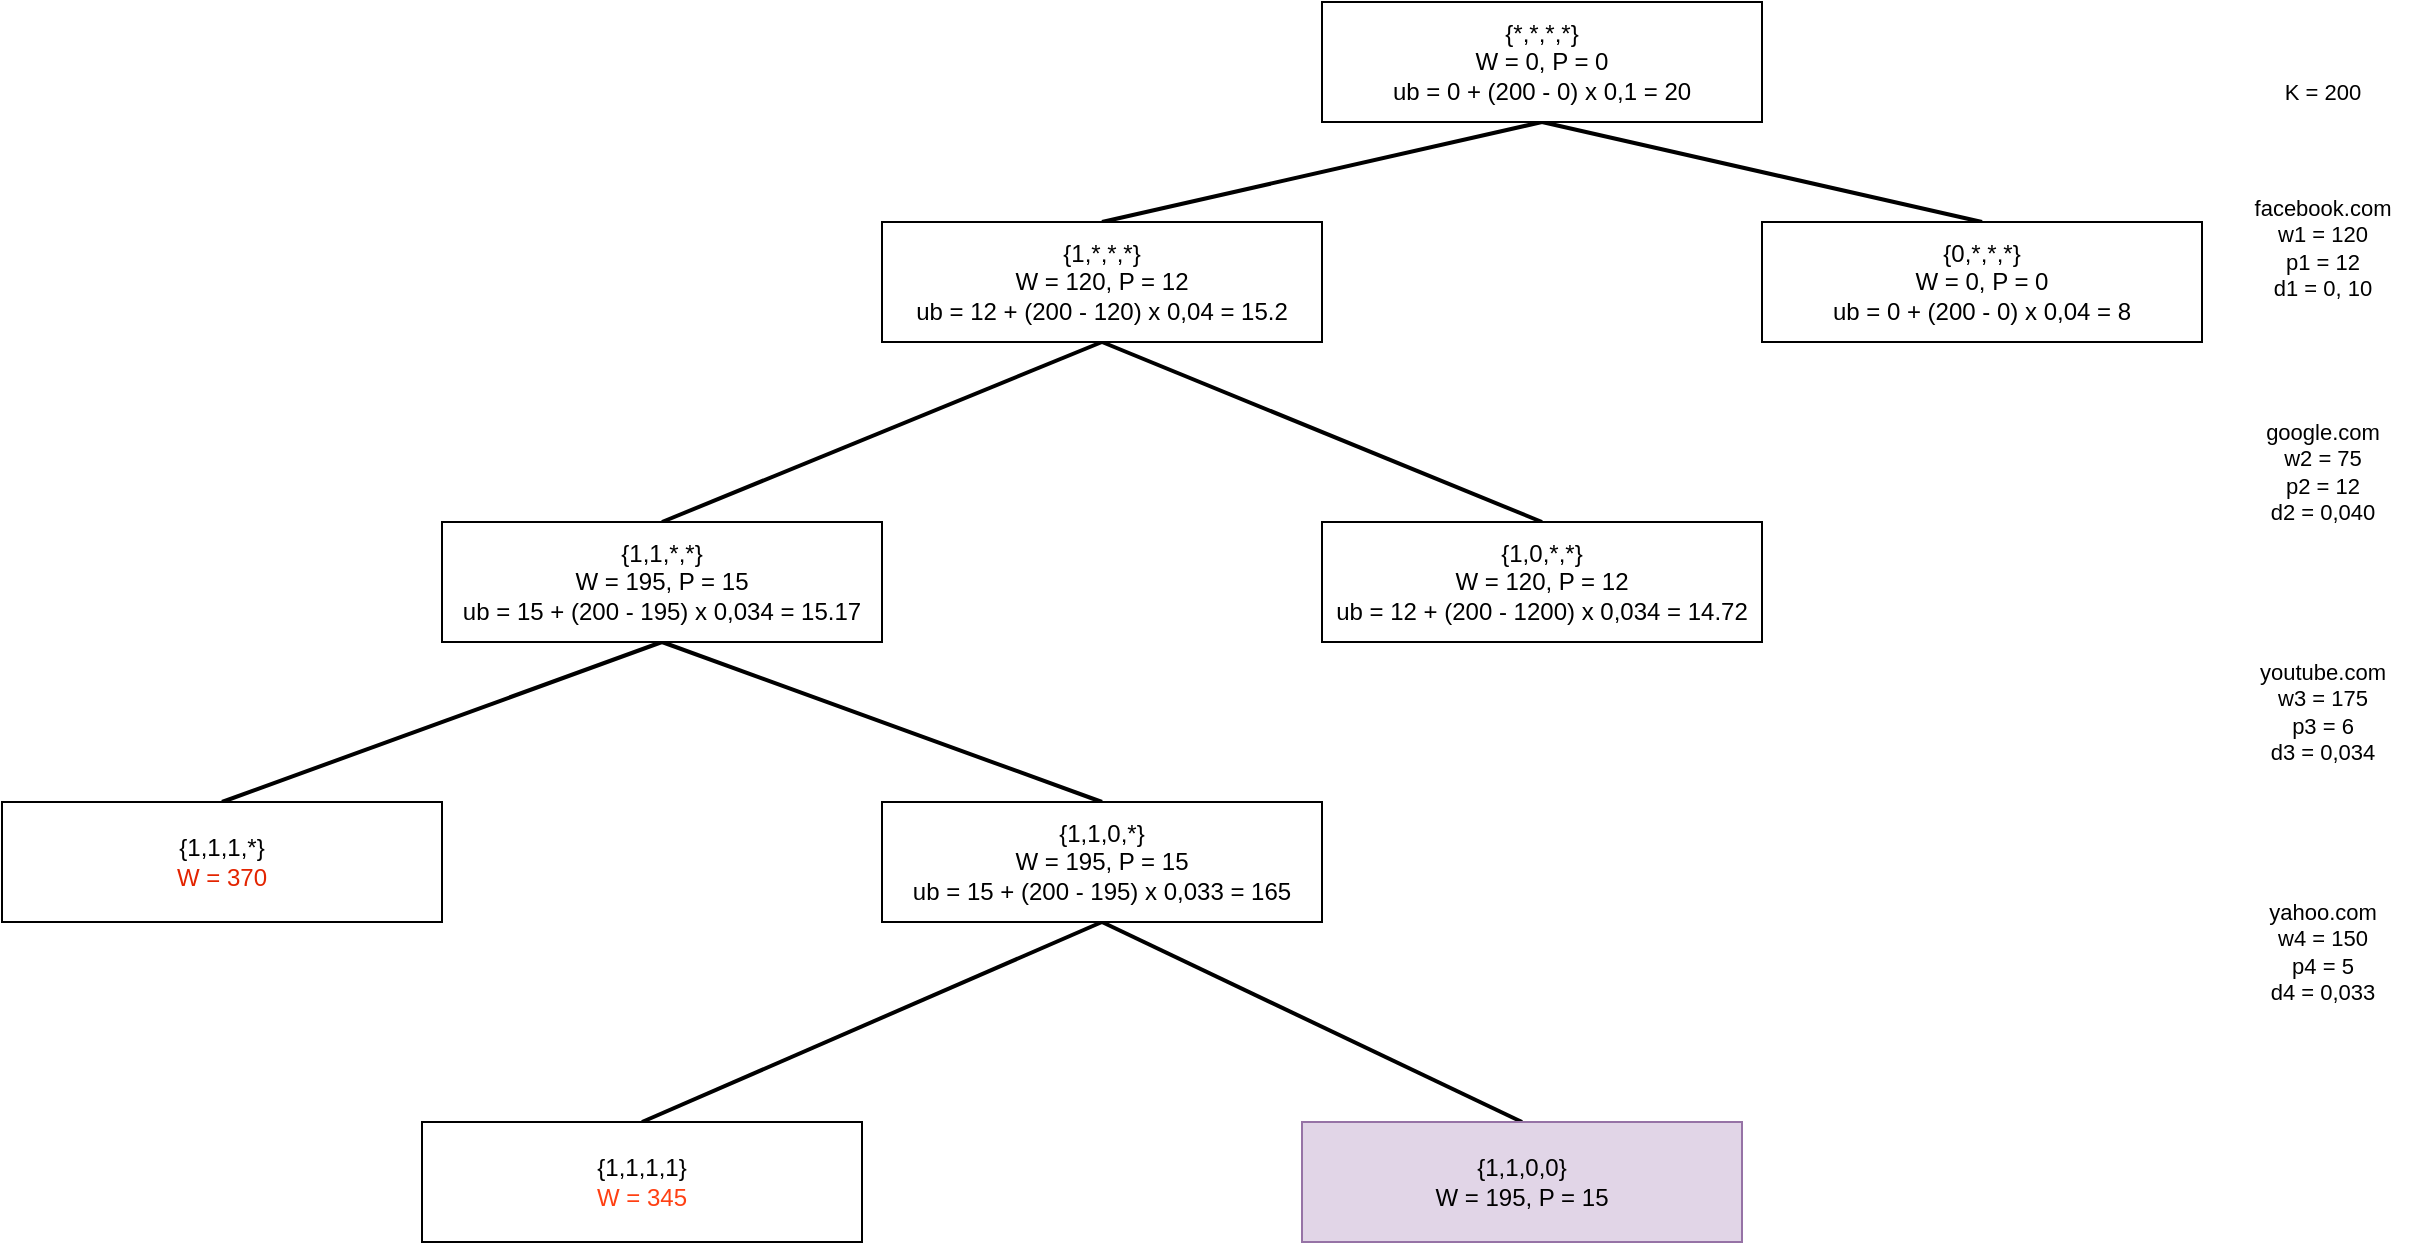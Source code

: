 <mxfile version="21.3.8" type="github" pages="7">
  <diagram id="LNNjXW7MUJp_ya8l7iZP" name="Halaman-6">
    <mxGraphModel dx="2025" dy="597" grid="1" gridSize="10" guides="1" tooltips="1" connect="1" arrows="1" fold="1" page="1" pageScale="1" pageWidth="1169" pageHeight="827" math="0" shadow="0">
      <root>
        <mxCell id="0" />
        <mxCell id="1" parent="0" />
        <mxCell id="amu3aCUbEeXVyBSg5otC-4" style="rounded=0;orthogonalLoop=1;jettySize=auto;html=1;exitX=0.5;exitY=1;exitDx=0;exitDy=0;entryX=0.5;entryY=0;entryDx=0;entryDy=0;endArrow=none;endFill=0;strokeWidth=2;" edge="1" parent="1" source="amu3aCUbEeXVyBSg5otC-1" target="amu3aCUbEeXVyBSg5otC-2">
          <mxGeometry relative="1" as="geometry" />
        </mxCell>
        <mxCell id="amu3aCUbEeXVyBSg5otC-5" style="edgeStyle=none;shape=connector;rounded=0;orthogonalLoop=1;jettySize=auto;html=1;exitX=0.5;exitY=1;exitDx=0;exitDy=0;labelBackgroundColor=default;strokeColor=default;strokeWidth=2;fontFamily=Helvetica;fontSize=11;fontColor=default;endArrow=none;endFill=0;entryX=0.5;entryY=0;entryDx=0;entryDy=0;" edge="1" parent="1" source="amu3aCUbEeXVyBSg5otC-1" target="amu3aCUbEeXVyBSg5otC-3">
          <mxGeometry relative="1" as="geometry" />
        </mxCell>
        <mxCell id="amu3aCUbEeXVyBSg5otC-1" value="{*,*,*,*}&lt;br&gt;W = 0, P = 0&lt;br&gt;ub = 0 + (200 - 0) x 0,1 = 20" style="rounded=0;whiteSpace=wrap;html=1;" vertex="1" parent="1">
          <mxGeometry x="370" y="280" width="220" height="60" as="geometry" />
        </mxCell>
        <mxCell id="amu3aCUbEeXVyBSg5otC-2" value="{0,*,*,*}&lt;br&gt;W = 0, P = 0&lt;br&gt;ub = 0 + (200 - 0) x 0,04 = 8" style="rounded=0;whiteSpace=wrap;html=1;" vertex="1" parent="1">
          <mxGeometry x="590" y="390" width="220" height="60" as="geometry" />
        </mxCell>
        <mxCell id="amu3aCUbEeXVyBSg5otC-12" style="edgeStyle=none;shape=connector;rounded=0;orthogonalLoop=1;jettySize=auto;html=1;exitX=0.5;exitY=1;exitDx=0;exitDy=0;entryX=0.5;entryY=0;entryDx=0;entryDy=0;labelBackgroundColor=default;strokeColor=default;strokeWidth=2;fontFamily=Helvetica;fontSize=11;fontColor=default;endArrow=none;endFill=0;" edge="1" parent="1" source="amu3aCUbEeXVyBSg5otC-3" target="amu3aCUbEeXVyBSg5otC-7">
          <mxGeometry relative="1" as="geometry" />
        </mxCell>
        <mxCell id="amu3aCUbEeXVyBSg5otC-13" style="edgeStyle=none;shape=connector;rounded=0;orthogonalLoop=1;jettySize=auto;html=1;exitX=0.5;exitY=1;exitDx=0;exitDy=0;entryX=0.5;entryY=0;entryDx=0;entryDy=0;labelBackgroundColor=default;strokeColor=default;strokeWidth=2;fontFamily=Helvetica;fontSize=11;fontColor=default;endArrow=none;endFill=0;" edge="1" parent="1" source="amu3aCUbEeXVyBSg5otC-3" target="amu3aCUbEeXVyBSg5otC-6">
          <mxGeometry relative="1" as="geometry" />
        </mxCell>
        <mxCell id="amu3aCUbEeXVyBSg5otC-3" value="{1,*,*,*}&lt;br&gt;W = 120, P = 12&lt;br&gt;ub = 12 + (200 - 120) x 0,04 = 15.2" style="rounded=0;whiteSpace=wrap;html=1;" vertex="1" parent="1">
          <mxGeometry x="150" y="390" width="220" height="60" as="geometry" />
        </mxCell>
        <mxCell id="amu3aCUbEeXVyBSg5otC-6" value="{1,0,*,*}&lt;br&gt;W = 120, P = 12&lt;br&gt;ub = 12 + (200 - 1200) x 0,034 = 14.72" style="rounded=0;whiteSpace=wrap;html=1;" vertex="1" parent="1">
          <mxGeometry x="370" y="540" width="220" height="60" as="geometry" />
        </mxCell>
        <mxCell id="amu3aCUbEeXVyBSg5otC-14" style="edgeStyle=none;shape=connector;rounded=0;orthogonalLoop=1;jettySize=auto;html=1;exitX=0.5;exitY=1;exitDx=0;exitDy=0;entryX=0.5;entryY=0;entryDx=0;entryDy=0;labelBackgroundColor=default;strokeColor=default;strokeWidth=2;fontFamily=Helvetica;fontSize=11;fontColor=default;endArrow=none;endFill=0;" edge="1" parent="1" source="amu3aCUbEeXVyBSg5otC-7" target="amu3aCUbEeXVyBSg5otC-8">
          <mxGeometry relative="1" as="geometry" />
        </mxCell>
        <mxCell id="amu3aCUbEeXVyBSg5otC-15" style="edgeStyle=none;shape=connector;rounded=0;orthogonalLoop=1;jettySize=auto;html=1;exitX=0.5;exitY=1;exitDx=0;exitDy=0;entryX=0.5;entryY=0;entryDx=0;entryDy=0;labelBackgroundColor=default;strokeColor=default;strokeWidth=2;fontFamily=Helvetica;fontSize=11;fontColor=default;endArrow=none;endFill=0;" edge="1" parent="1" source="amu3aCUbEeXVyBSg5otC-7" target="amu3aCUbEeXVyBSg5otC-9">
          <mxGeometry relative="1" as="geometry" />
        </mxCell>
        <mxCell id="amu3aCUbEeXVyBSg5otC-7" value="{1,1,*,*}&lt;br&gt;W = 195, P = 15&lt;br&gt;ub = 15 + (200 - 195) x 0,034 = 15.17" style="rounded=0;whiteSpace=wrap;html=1;" vertex="1" parent="1">
          <mxGeometry x="-70" y="540" width="220" height="60" as="geometry" />
        </mxCell>
        <mxCell id="amu3aCUbEeXVyBSg5otC-16" style="edgeStyle=none;shape=connector;rounded=0;orthogonalLoop=1;jettySize=auto;html=1;exitX=0.5;exitY=1;exitDx=0;exitDy=0;entryX=0.5;entryY=0;entryDx=0;entryDy=0;labelBackgroundColor=default;strokeColor=default;strokeWidth=2;fontFamily=Helvetica;fontSize=11;fontColor=default;endArrow=none;endFill=0;" edge="1" parent="1" source="amu3aCUbEeXVyBSg5otC-8" target="amu3aCUbEeXVyBSg5otC-11">
          <mxGeometry relative="1" as="geometry" />
        </mxCell>
        <mxCell id="amu3aCUbEeXVyBSg5otC-17" style="edgeStyle=none;shape=connector;rounded=0;orthogonalLoop=1;jettySize=auto;html=1;exitX=0.5;exitY=1;exitDx=0;exitDy=0;entryX=0.5;entryY=0;entryDx=0;entryDy=0;labelBackgroundColor=default;strokeColor=default;strokeWidth=2;fontFamily=Helvetica;fontSize=11;fontColor=default;endArrow=none;endFill=0;" edge="1" parent="1" source="amu3aCUbEeXVyBSg5otC-8" target="amu3aCUbEeXVyBSg5otC-10">
          <mxGeometry relative="1" as="geometry" />
        </mxCell>
        <mxCell id="amu3aCUbEeXVyBSg5otC-8" value="{1,1,0,*}&lt;br&gt;W = 195, P = 15&lt;br&gt;ub = 15 + (200 - 195) x 0,033 = 165" style="rounded=0;whiteSpace=wrap;html=1;" vertex="1" parent="1">
          <mxGeometry x="150" y="680" width="220" height="60" as="geometry" />
        </mxCell>
        <mxCell id="amu3aCUbEeXVyBSg5otC-9" value="{1,1,1,*}&lt;br&gt;&lt;font color=&quot;#e32400&quot;&gt;W = 370&lt;/font&gt;" style="rounded=0;whiteSpace=wrap;html=1;" vertex="1" parent="1">
          <mxGeometry x="-290" y="680" width="220" height="60" as="geometry" />
        </mxCell>
        <mxCell id="amu3aCUbEeXVyBSg5otC-10" value="{1,1,0,0}&lt;br&gt;W = 195, P = 15" style="rounded=0;whiteSpace=wrap;html=1;fillColor=#e1d5e7;strokeColor=#9673a6;" vertex="1" parent="1">
          <mxGeometry x="360" y="840" width="220" height="60" as="geometry" />
        </mxCell>
        <mxCell id="amu3aCUbEeXVyBSg5otC-11" value="{1,1,1,1}&lt;br&gt;&lt;font color=&quot;#ff4013&quot;&gt;W = 345&lt;/font&gt;" style="rounded=0;whiteSpace=wrap;html=1;" vertex="1" parent="1">
          <mxGeometry x="-80" y="840" width="220" height="60" as="geometry" />
        </mxCell>
        <mxCell id="amu3aCUbEeXVyBSg5otC-19" value="K = 200" style="text;html=1;align=center;verticalAlign=middle;resizable=0;points=[];autosize=1;strokeColor=none;fillColor=none;fontSize=11;fontFamily=Helvetica;fontColor=default;" vertex="1" parent="1">
          <mxGeometry x="840" y="310" width="60" height="30" as="geometry" />
        </mxCell>
        <mxCell id="amu3aCUbEeXVyBSg5otC-20" value="facebook.com&lt;br&gt;w1 = 120&lt;br&gt;p1 = 12&lt;br&gt;d1 = 0, 10" style="text;html=1;align=center;verticalAlign=middle;resizable=0;points=[];autosize=1;strokeColor=none;fillColor=none;fontSize=11;fontFamily=Helvetica;fontColor=default;" vertex="1" parent="1">
          <mxGeometry x="825" y="368" width="90" height="70" as="geometry" />
        </mxCell>
        <mxCell id="amu3aCUbEeXVyBSg5otC-21" value="google.com&lt;br&gt;w&lt;span style=&quot;white-space: pre;&quot;&gt;2&lt;/span&gt;&amp;nbsp;= 75&lt;br&gt;p2 = 12&lt;br&gt;d2 = 0,040" style="text;html=1;align=center;verticalAlign=middle;resizable=0;points=[];autosize=1;strokeColor=none;fillColor=none;fontSize=11;fontFamily=Helvetica;fontColor=default;" vertex="1" parent="1">
          <mxGeometry x="830" y="480" width="80" height="70" as="geometry" />
        </mxCell>
        <mxCell id="amu3aCUbEeXVyBSg5otC-22" value="yahoo.com&lt;br&gt;w&lt;span style=&quot;white-space: pre;&quot;&gt;4&lt;/span&gt;&amp;nbsp;= 150&lt;br&gt;p4 = 5&lt;br&gt;d4 = 0,033" style="text;html=1;align=center;verticalAlign=middle;resizable=0;points=[];autosize=1;strokeColor=none;fillColor=none;fontSize=11;fontFamily=Helvetica;fontColor=default;" vertex="1" parent="1">
          <mxGeometry x="830" y="720" width="80" height="70" as="geometry" />
        </mxCell>
        <mxCell id="amu3aCUbEeXVyBSg5otC-23" value="youtube.com&lt;br&gt;w&lt;span style=&quot;white-space: pre;&quot;&gt;3&lt;/span&gt;&amp;nbsp;= 175&lt;br&gt;p3 = 6&lt;br&gt;d3 = 0,034" style="text;html=1;align=center;verticalAlign=middle;resizable=0;points=[];autosize=1;strokeColor=none;fillColor=none;fontSize=11;fontFamily=Helvetica;fontColor=default;" vertex="1" parent="1">
          <mxGeometry x="825" y="600" width="90" height="70" as="geometry" />
        </mxCell>
      </root>
    </mxGraphModel>
  </diagram>
  <diagram id="2lL2gisHlahikFXHl5r-" name="Halaman-5">
    <mxGraphModel dx="856" dy="597" grid="1" gridSize="10" guides="1" tooltips="1" connect="1" arrows="1" fold="1" page="1" pageScale="1" pageWidth="1169" pageHeight="827" math="0" shadow="0">
      <root>
        <mxCell id="0" />
        <mxCell id="1" parent="0" />
        <mxCell id="a3GRy-e21CJLSKp_KVbD-5" style="edgeStyle=none;shape=connector;rounded=0;orthogonalLoop=1;jettySize=auto;html=1;exitX=0;exitY=1;exitDx=0;exitDy=0;labelBackgroundColor=default;strokeColor=default;strokeWidth=4;fontFamily=Helvetica;fontSize=11;fontColor=default;endArrow=none;endFill=0;" parent="1" source="a3GRy-e21CJLSKp_KVbD-1" target="a3GRy-e21CJLSKp_KVbD-4" edge="1">
          <mxGeometry relative="1" as="geometry" />
        </mxCell>
        <mxCell id="a3GRy-e21CJLSKp_KVbD-6" style="edgeStyle=none;shape=connector;rounded=0;orthogonalLoop=1;jettySize=auto;html=1;exitX=0.5;exitY=1;exitDx=0;exitDy=0;labelBackgroundColor=default;strokeColor=default;strokeWidth=4;fontFamily=Helvetica;fontSize=11;fontColor=default;endArrow=none;endFill=0;" parent="1" source="a3GRy-e21CJLSKp_KVbD-1" target="a3GRy-e21CJLSKp_KVbD-3" edge="1">
          <mxGeometry relative="1" as="geometry" />
        </mxCell>
        <mxCell id="a3GRy-e21CJLSKp_KVbD-7" style="edgeStyle=none;shape=connector;rounded=0;orthogonalLoop=1;jettySize=auto;html=1;exitX=1;exitY=1;exitDx=0;exitDy=0;labelBackgroundColor=default;strokeColor=default;strokeWidth=4;fontFamily=Helvetica;fontSize=11;fontColor=default;endArrow=none;endFill=0;" parent="1" source="a3GRy-e21CJLSKp_KVbD-1" target="a3GRy-e21CJLSKp_KVbD-2" edge="1">
          <mxGeometry relative="1" as="geometry" />
        </mxCell>
        <mxCell id="a3GRy-e21CJLSKp_KVbD-1" value="a1" style="ellipse;whiteSpace=wrap;html=1;aspect=fixed;fontFamily=Helvetica;fontSize=11;fillColor=#d5e8d4;strokeColor=#82b366;" parent="1" vertex="1">
          <mxGeometry x="280" y="270" width="80" height="80" as="geometry" />
        </mxCell>
        <mxCell id="a3GRy-e21CJLSKp_KVbD-11" style="edgeStyle=none;shape=connector;rounded=0;orthogonalLoop=1;jettySize=auto;html=1;labelBackgroundColor=default;strokeColor=default;strokeWidth=4;fontFamily=Helvetica;fontSize=11;fontColor=default;endArrow=none;endFill=0;" parent="1" source="a3GRy-e21CJLSKp_KVbD-2" target="a3GRy-e21CJLSKp_KVbD-9" edge="1">
          <mxGeometry relative="1" as="geometry">
            <mxPoint x="575" y="494" as="sourcePoint" />
          </mxGeometry>
        </mxCell>
        <mxCell id="a3GRy-e21CJLSKp_KVbD-12" style="edgeStyle=none;shape=connector;rounded=0;orthogonalLoop=1;jettySize=auto;html=1;labelBackgroundColor=default;strokeColor=default;strokeWidth=4;fontFamily=Helvetica;fontSize=11;fontColor=default;endArrow=none;endFill=0;" parent="1" target="a3GRy-e21CJLSKp_KVbD-10" edge="1">
          <mxGeometry relative="1" as="geometry">
            <mxPoint x="620" y="480" as="sourcePoint" />
          </mxGeometry>
        </mxCell>
        <mxCell id="a3GRy-e21CJLSKp_KVbD-2" value="a4" style="ellipse;whiteSpace=wrap;html=1;aspect=fixed;fontFamily=Helvetica;fontSize=11;fillColor=#d5e8d4;strokeColor=#82b366;" parent="1" vertex="1">
          <mxGeometry x="580" y="400" width="80" height="80" as="geometry" />
        </mxCell>
        <mxCell id="a3GRy-e21CJLSKp_KVbD-3" value="a3" style="ellipse;whiteSpace=wrap;html=1;aspect=fixed;fontFamily=Helvetica;fontSize=11;fillColor=#f8cecc;strokeColor=#b85450;" parent="1" vertex="1">
          <mxGeometry x="280" y="460" width="80" height="80" as="geometry" />
        </mxCell>
        <mxCell id="a3GRy-e21CJLSKp_KVbD-4" value="a2" style="ellipse;whiteSpace=wrap;html=1;aspect=fixed;fontFamily=Helvetica;fontSize=11;fillColor=#f8cecc;strokeColor=#b85450;" parent="1" vertex="1">
          <mxGeometry x="120" y="400" width="80" height="80" as="geometry" />
        </mxCell>
        <mxCell id="a3GRy-e21CJLSKp_KVbD-13" style="edgeStyle=none;shape=connector;rounded=0;orthogonalLoop=1;jettySize=auto;html=1;exitX=0;exitY=0;exitDx=0;exitDy=0;labelBackgroundColor=default;strokeColor=default;strokeWidth=4;fontFamily=Helvetica;fontSize=11;fontColor=default;endArrow=none;endFill=0;entryX=0.5;entryY=1;entryDx=0;entryDy=0;" parent="1" source="a3GRy-e21CJLSKp_KVbD-8" target="a3GRy-e21CJLSKp_KVbD-2" edge="1">
          <mxGeometry relative="1" as="geometry">
            <mxPoint x="590" y="490" as="targetPoint" />
          </mxGeometry>
        </mxCell>
        <mxCell id="a3GRy-e21CJLSKp_KVbD-8" value="a7" style="ellipse;whiteSpace=wrap;html=1;aspect=fixed;fontFamily=Helvetica;fontSize=11;fillColor=#d5e8d4;strokeColor=#82b366;" parent="1" vertex="1">
          <mxGeometry x="820" y="560" width="80" height="80" as="geometry" />
        </mxCell>
        <mxCell id="a3GRy-e21CJLSKp_KVbD-9" value="a6" style="ellipse;whiteSpace=wrap;html=1;aspect=fixed;fontFamily=Helvetica;fontSize=11;fillColor=#f8cecc;strokeColor=#b85450;" parent="1" vertex="1">
          <mxGeometry x="585" y="570" width="80" height="80" as="geometry" />
        </mxCell>
        <mxCell id="a3GRy-e21CJLSKp_KVbD-10" value="a5" style="ellipse;whiteSpace=wrap;html=1;aspect=fixed;fontFamily=Helvetica;fontSize=11;fillColor=#f8cecc;strokeColor=#b85450;" parent="1" vertex="1">
          <mxGeometry x="375" y="564" width="80" height="80" as="geometry" />
        </mxCell>
        <mxCell id="a3GRy-e21CJLSKp_KVbD-14" style="edgeStyle=none;shape=connector;rounded=0;orthogonalLoop=1;jettySize=auto;html=1;exitX=0;exitY=1;exitDx=0;exitDy=0;labelBackgroundColor=default;strokeColor=default;strokeWidth=4;fontFamily=Helvetica;fontSize=11;fontColor=default;endArrow=none;endFill=0;" parent="1" source="a3GRy-e21CJLSKp_KVbD-17" target="a3GRy-e21CJLSKp_KVbD-20" edge="1">
          <mxGeometry relative="1" as="geometry" />
        </mxCell>
        <mxCell id="a3GRy-e21CJLSKp_KVbD-15" style="edgeStyle=none;shape=connector;rounded=0;orthogonalLoop=1;jettySize=auto;html=1;exitX=0.5;exitY=1;exitDx=0;exitDy=0;labelBackgroundColor=default;strokeColor=default;strokeWidth=4;fontFamily=Helvetica;fontSize=11;fontColor=default;endArrow=none;endFill=0;" parent="1" source="a3GRy-e21CJLSKp_KVbD-17" target="a3GRy-e21CJLSKp_KVbD-19" edge="1">
          <mxGeometry relative="1" as="geometry" />
        </mxCell>
        <mxCell id="a3GRy-e21CJLSKp_KVbD-16" style="edgeStyle=none;shape=connector;rounded=0;orthogonalLoop=1;jettySize=auto;html=1;exitX=1;exitY=1;exitDx=0;exitDy=0;labelBackgroundColor=default;strokeColor=default;strokeWidth=4;fontFamily=Helvetica;fontSize=11;fontColor=default;endArrow=none;endFill=0;" parent="1" source="a3GRy-e21CJLSKp_KVbD-17" target="a3GRy-e21CJLSKp_KVbD-18" edge="1">
          <mxGeometry relative="1" as="geometry" />
        </mxCell>
        <mxCell id="a3GRy-e21CJLSKp_KVbD-17" value="a1" style="ellipse;whiteSpace=wrap;html=1;aspect=fixed;fontFamily=Helvetica;fontSize=11;fillColor=#d5e8d4;strokeColor=#82b366;" parent="1" vertex="1">
          <mxGeometry x="280" y="760" width="80" height="80" as="geometry" />
        </mxCell>
        <mxCell id="a3GRy-e21CJLSKp_KVbD-18" value="a6" style="ellipse;whiteSpace=wrap;html=1;aspect=fixed;fontFamily=Helvetica;fontSize=11;fillColor=#d5e8d4;strokeColor=#82b366;" parent="1" vertex="1">
          <mxGeometry x="440" y="890" width="80" height="80" as="geometry" />
        </mxCell>
        <mxCell id="a3GRy-e21CJLSKp_KVbD-19" value="a5" style="ellipse;whiteSpace=wrap;html=1;aspect=fixed;fontFamily=Helvetica;fontSize=11;fillColor=#f8cecc;strokeColor=#b85450;" parent="1" vertex="1">
          <mxGeometry x="280" y="890" width="80" height="80" as="geometry" />
        </mxCell>
        <mxCell id="a3GRy-e21CJLSKp_KVbD-20" value="a2" style="ellipse;whiteSpace=wrap;html=1;aspect=fixed;fontFamily=Helvetica;fontSize=11;fillColor=#f8cecc;strokeColor=#b85450;" parent="1" vertex="1">
          <mxGeometry x="120" y="890" width="80" height="80" as="geometry" />
        </mxCell>
        <mxCell id="a3GRy-e21CJLSKp_KVbD-21" value="a5" style="ellipse;whiteSpace=wrap;html=1;aspect=fixed;fontFamily=Helvetica;fontSize=11;fillColor=#d5e8d4;strokeColor=#82b366;" parent="1" vertex="1">
          <mxGeometry x="760" y="890" width="80" height="80" as="geometry" />
        </mxCell>
        <mxCell id="a3GRy-e21CJLSKp_KVbD-23" style="edgeStyle=none;shape=connector;rounded=0;orthogonalLoop=1;jettySize=auto;html=1;exitX=1;exitY=1;exitDx=0;exitDy=0;labelBackgroundColor=default;strokeColor=default;strokeWidth=4;fontFamily=Helvetica;fontSize=11;fontColor=default;endArrow=none;endFill=0;" parent="1" source="a3GRy-e21CJLSKp_KVbD-22" target="a3GRy-e21CJLSKp_KVbD-21" edge="1">
          <mxGeometry relative="1" as="geometry" />
        </mxCell>
        <mxCell id="a3GRy-e21CJLSKp_KVbD-22" value="a3" style="ellipse;whiteSpace=wrap;html=1;aspect=fixed;fontFamily=Helvetica;fontSize=11;fillColor=#d5e8d4;strokeColor=#82b366;" parent="1" vertex="1">
          <mxGeometry x="610" y="760" width="80" height="80" as="geometry" />
        </mxCell>
        <mxCell id="a3GRy-e21CJLSKp_KVbD-24" value="C = 60&amp;nbsp;&lt;br&gt;kill karena&lt;br&gt;C &amp;lt; 150" style="text;html=1;align=center;verticalAlign=middle;resizable=0;points=[];autosize=1;strokeColor=none;fillColor=none;fontSize=11;fontFamily=Helvetica;fontColor=default;" parent="1" vertex="1">
          <mxGeometry x="165" y="328" width="70" height="50" as="geometry" />
        </mxCell>
        <mxCell id="a3GRy-e21CJLSKp_KVbD-25" value="C = 100&amp;nbsp;&lt;br style=&quot;border-color: var(--border-color);&quot;&gt;kill karena&lt;br style=&quot;border-color: var(--border-color);&quot;&gt;C &amp;lt; 150" style="text;html=1;align=center;verticalAlign=middle;resizable=0;points=[];autosize=1;strokeColor=none;fillColor=none;fontSize=11;fontFamily=Helvetica;fontColor=default;" parent="1" vertex="1">
          <mxGeometry x="320" y="378" width="70" height="50" as="geometry" />
        </mxCell>
        <mxCell id="a3GRy-e21CJLSKp_KVbD-26" value="C =150" style="text;html=1;align=center;verticalAlign=middle;resizable=0;points=[];autosize=1;strokeColor=none;fillColor=none;fontSize=11;fontFamily=Helvetica;fontColor=default;" parent="1" vertex="1">
          <mxGeometry x="395" y="338" width="60" height="30" as="geometry" />
        </mxCell>
        <mxCell id="a3GRy-e21CJLSKp_KVbD-28" value="C = 210,50&amp;nbsp;&lt;br style=&quot;border-color: var(--border-color);&quot;&gt;kill karena&lt;br style=&quot;border-color: var(--border-color);&quot;&gt;a1 -- &amp;gt; a5 &amp;lt; 150" style="text;html=1;align=center;verticalAlign=middle;resizable=0;points=[];autosize=1;strokeColor=none;fillColor=none;fontSize=11;fontFamily=Helvetica;fontColor=default;" parent="1" vertex="1">
          <mxGeometry x="455" y="585" width="100" height="50" as="geometry" />
        </mxCell>
        <mxCell id="a3GRy-e21CJLSKp_KVbD-29" value="C = 220,100&amp;nbsp;&lt;br style=&quot;border-color: var(--border-color);&quot;&gt;kill karena&lt;br style=&quot;border-color: var(--border-color);&quot;&gt;a1 -- &amp;gt; a5 &amp;lt; 150" style="text;html=1;align=center;verticalAlign=middle;resizable=0;points=[];autosize=1;strokeColor=none;fillColor=none;fontSize=11;fontFamily=Helvetica;fontColor=default;" parent="1" vertex="1">
          <mxGeometry x="660" y="590" width="100" height="50" as="geometry" />
        </mxCell>
        <mxCell id="a3GRy-e21CJLSKp_KVbD-31" value="C = 160,230&amp;nbsp;" style="text;html=1;align=center;verticalAlign=middle;resizable=0;points=[];autosize=1;strokeColor=none;fillColor=none;fontSize=11;fontFamily=Helvetica;fontColor=default;" parent="1" vertex="1">
          <mxGeometry x="915" y="595" width="90" height="30" as="geometry" />
        </mxCell>
        <mxCell id="a3GRy-e21CJLSKp_KVbD-32" value="C = 125&amp;nbsp;&lt;br&gt;kill karena&lt;br&gt;C &amp;lt; 150" style="text;html=1;align=center;verticalAlign=middle;resizable=0;points=[];autosize=1;strokeColor=none;fillColor=none;fontSize=11;fontFamily=Helvetica;fontColor=default;" parent="1" vertex="1">
          <mxGeometry x="125" y="980" width="70" height="50" as="geometry" />
        </mxCell>
        <mxCell id="a3GRy-e21CJLSKp_KVbD-33" value="C = 100&amp;nbsp;&lt;br&gt;kill karena&lt;br&gt;C &amp;lt; 150" style="text;html=1;align=center;verticalAlign=middle;resizable=0;points=[];autosize=1;strokeColor=none;fillColor=none;fontSize=11;fontFamily=Helvetica;fontColor=default;" parent="1" vertex="1">
          <mxGeometry x="285" y="980" width="70" height="50" as="geometry" />
        </mxCell>
        <mxCell id="a3GRy-e21CJLSKp_KVbD-34" value="C =160" style="text;html=1;align=center;verticalAlign=middle;resizable=0;points=[];autosize=1;strokeColor=none;fillColor=none;fontSize=11;fontFamily=Helvetica;fontColor=default;" parent="1" vertex="1">
          <mxGeometry x="450" y="980" width="60" height="30" as="geometry" />
        </mxCell>
        <mxCell id="a3GRy-e21CJLSKp_KVbD-36" value="C = 250" style="text;html=1;align=center;verticalAlign=middle;resizable=0;points=[];autosize=1;strokeColor=none;fillColor=none;fontSize=11;fontFamily=Helvetica;fontColor=default;" parent="1" vertex="1">
          <mxGeometry x="730" y="840" width="60" height="30" as="geometry" />
        </mxCell>
      </root>
    </mxGraphModel>
  </diagram>
  <diagram id="m9Hev0bh2GZr9BVw1lgr" name="Halaman-4">
    <mxGraphModel dx="1939" dy="597" grid="1" gridSize="10" guides="1" tooltips="1" connect="1" arrows="1" fold="1" page="1" pageScale="1" pageWidth="1169" pageHeight="827" math="0" shadow="0">
      <root>
        <mxCell id="0" />
        <mxCell id="1" parent="0" />
        <mxCell id="WYJriyc-B2CYgc_OSAAv-17" style="edgeStyle=none;shape=connector;rounded=0;orthogonalLoop=1;jettySize=auto;html=1;exitX=0.5;exitY=1;exitDx=0;exitDy=0;entryX=0.5;entryY=0;entryDx=0;entryDy=0;labelBackgroundColor=default;strokeColor=default;strokeWidth=4;fontFamily=Helvetica;fontSize=11;fontColor=default;endArrow=none;endFill=0;" edge="1" parent="1" source="WYJriyc-B2CYgc_OSAAv-1" target="WYJriyc-B2CYgc_OSAAv-4">
          <mxGeometry relative="1" as="geometry" />
        </mxCell>
        <mxCell id="WYJriyc-B2CYgc_OSAAv-1" value="&lt;font style=&quot;font-size: 20px;&quot;&gt;STAR&lt;/font&gt;" style="rounded=1;whiteSpace=wrap;html=1;fontFamily=Helvetica;fontSize=11;fontColor=default;" vertex="1" parent="1">
          <mxGeometry x="340" y="280" width="120" height="60" as="geometry" />
        </mxCell>
        <mxCell id="WYJriyc-B2CYgc_OSAAv-19" style="edgeStyle=none;shape=connector;rounded=0;orthogonalLoop=1;jettySize=auto;html=1;exitX=0.5;exitY=0;exitDx=0;exitDy=0;entryX=0.5;entryY=1;entryDx=0;entryDy=0;labelBackgroundColor=default;strokeColor=default;strokeWidth=4;fontFamily=Helvetica;fontSize=11;fontColor=default;endArrow=none;endFill=0;" edge="1" parent="1" source="WYJriyc-B2CYgc_OSAAv-2" target="WYJriyc-B2CYgc_OSAAv-1">
          <mxGeometry relative="1" as="geometry" />
        </mxCell>
        <mxCell id="WYJriyc-B2CYgc_OSAAv-2" value="YOUTUBE" style="rounded=1;whiteSpace=wrap;html=1;fontFamily=Helvetica;fontSize=11;fontColor=#ffffff;fillColor=#e51400;strokeColor=#B20000;" vertex="1" parent="1">
          <mxGeometry x="550" y="354" width="120" height="60" as="geometry" />
        </mxCell>
        <mxCell id="WYJriyc-B2CYgc_OSAAv-18" style="edgeStyle=none;shape=connector;rounded=0;orthogonalLoop=1;jettySize=auto;html=1;exitX=0.5;exitY=0;exitDx=0;exitDy=0;entryX=0.442;entryY=1.017;entryDx=0;entryDy=0;entryPerimeter=0;labelBackgroundColor=default;strokeColor=default;strokeWidth=4;fontFamily=Helvetica;fontSize=11;fontColor=default;endArrow=none;endFill=0;" edge="1" parent="1" source="WYJriyc-B2CYgc_OSAAv-3" target="WYJriyc-B2CYgc_OSAAv-1">
          <mxGeometry relative="1" as="geometry" />
        </mxCell>
        <mxCell id="WYJriyc-B2CYgc_OSAAv-21" style="edgeStyle=none;shape=connector;rounded=0;orthogonalLoop=1;jettySize=auto;html=1;exitX=0.5;exitY=1;exitDx=0;exitDy=0;labelBackgroundColor=default;strokeColor=default;strokeWidth=4;fontFamily=Helvetica;fontSize=11;fontColor=default;endArrow=none;endFill=0;" edge="1" parent="1" source="WYJriyc-B2CYgc_OSAAv-3" target="WYJriyc-B2CYgc_OSAAv-7">
          <mxGeometry relative="1" as="geometry" />
        </mxCell>
        <mxCell id="WYJriyc-B2CYgc_OSAAv-3" value="YAHOO" style="rounded=1;whiteSpace=wrap;html=1;fontFamily=Helvetica;fontSize=11;fontColor=#ffffff;fillColor=#6a00ff;strokeColor=#3700CC;" vertex="1" parent="1">
          <mxGeometry x="410" y="354" width="120" height="60" as="geometry" />
        </mxCell>
        <mxCell id="WYJriyc-B2CYgc_OSAAv-4" value="FACEBOOK" style="rounded=1;whiteSpace=wrap;html=1;fontFamily=Helvetica;fontSize=11;fontColor=#ffffff;fillColor=#0050ef;strokeColor=#001DBC;" vertex="1" parent="1">
          <mxGeometry x="270" y="354" width="120" height="60" as="geometry" />
        </mxCell>
        <mxCell id="WYJriyc-B2CYgc_OSAAv-15" style="edgeStyle=none;shape=connector;rounded=0;orthogonalLoop=1;jettySize=auto;html=1;exitX=0.5;exitY=1;exitDx=0;exitDy=0;labelBackgroundColor=default;strokeColor=default;strokeWidth=4;fontFamily=Helvetica;fontSize=11;fontColor=default;endArrow=none;endFill=0;entryX=0.5;entryY=0;entryDx=0;entryDy=0;" edge="1" parent="1" source="WYJriyc-B2CYgc_OSAAv-5" target="WYJriyc-B2CYgc_OSAAv-8">
          <mxGeometry relative="1" as="geometry" />
        </mxCell>
        <mxCell id="WYJriyc-B2CYgc_OSAAv-20" style="edgeStyle=none;shape=connector;rounded=0;orthogonalLoop=1;jettySize=auto;html=1;exitX=0.5;exitY=0;exitDx=0;exitDy=0;labelBackgroundColor=default;strokeColor=default;strokeWidth=4;fontFamily=Helvetica;fontSize=11;fontColor=default;endArrow=none;endFill=0;" edge="1" parent="1" source="WYJriyc-B2CYgc_OSAAv-5">
          <mxGeometry relative="1" as="geometry">
            <mxPoint x="400" y="340" as="targetPoint" />
          </mxGeometry>
        </mxCell>
        <mxCell id="WYJriyc-B2CYgc_OSAAv-5" value="GOOGLE" style="rounded=1;whiteSpace=wrap;html=1;fontFamily=Helvetica;fontSize=11;fillColor=#fff2cc;strokeColor=#d6b656;" vertex="1" parent="1">
          <mxGeometry x="130" y="354" width="120" height="60" as="geometry" />
        </mxCell>
        <mxCell id="WYJriyc-B2CYgc_OSAAv-7" value="YOUTUBE" style="rounded=1;whiteSpace=wrap;html=1;fontFamily=Helvetica;fontSize=11;fontColor=#ffffff;fillColor=#e51400;strokeColor=#B20000;" vertex="1" parent="1">
          <mxGeometry x="410" y="450" width="120" height="60" as="geometry" />
        </mxCell>
        <mxCell id="WYJriyc-B2CYgc_OSAAv-13" style="edgeStyle=none;shape=connector;rounded=0;orthogonalLoop=1;jettySize=auto;html=1;entryX=0.5;entryY=0;entryDx=0;entryDy=0;labelBackgroundColor=default;strokeColor=default;strokeWidth=4;fontFamily=Helvetica;fontSize=11;fontColor=default;endArrow=none;endFill=0;" edge="1" parent="1" target="WYJriyc-B2CYgc_OSAAv-11">
          <mxGeometry relative="1" as="geometry">
            <mxPoint x="120" y="510" as="sourcePoint" />
          </mxGeometry>
        </mxCell>
        <mxCell id="WYJriyc-B2CYgc_OSAAv-8" value="FACEBOOK" style="rounded=1;whiteSpace=wrap;html=1;fontFamily=Helvetica;fontSize=11;fontColor=#ffffff;fillColor=#0050ef;strokeColor=#001DBC;" vertex="1" parent="1">
          <mxGeometry x="60" y="450" width="120" height="60" as="geometry" />
        </mxCell>
        <mxCell id="WYJriyc-B2CYgc_OSAAv-16" style="edgeStyle=none;shape=connector;rounded=0;orthogonalLoop=1;jettySize=auto;html=1;exitX=0.5;exitY=0;exitDx=0;exitDy=0;entryX=0.425;entryY=1;entryDx=0;entryDy=0;entryPerimeter=0;labelBackgroundColor=default;strokeColor=default;strokeWidth=4;fontFamily=Helvetica;fontSize=11;fontColor=default;endArrow=none;endFill=0;" edge="1" parent="1" source="WYJriyc-B2CYgc_OSAAv-9" target="WYJriyc-B2CYgc_OSAAv-5">
          <mxGeometry relative="1" as="geometry" />
        </mxCell>
        <mxCell id="WYJriyc-B2CYgc_OSAAv-9" value="YOUTUBE" style="rounded=1;whiteSpace=wrap;html=1;fontFamily=Helvetica;fontSize=11;fontColor=#ffffff;fillColor=#e51400;strokeColor=#B20000;" vertex="1" parent="1">
          <mxGeometry x="190" y="450" width="120" height="60" as="geometry" />
        </mxCell>
        <mxCell id="WYJriyc-B2CYgc_OSAAv-11" value="YAHOO" style="rounded=1;whiteSpace=wrap;html=1;fontFamily=Helvetica;fontSize=11;fontColor=#ffffff;fillColor=#6a00ff;strokeColor=#3700CC;" vertex="1" parent="1">
          <mxGeometry x="-10" y="530" width="120" height="60" as="geometry" />
        </mxCell>
        <mxCell id="WYJriyc-B2CYgc_OSAAv-14" style="edgeStyle=none;shape=connector;rounded=0;orthogonalLoop=1;jettySize=auto;html=1;exitX=0.5;exitY=0;exitDx=0;exitDy=0;labelBackgroundColor=default;strokeColor=default;strokeWidth=4;fontFamily=Helvetica;fontSize=11;fontColor=default;endArrow=none;endFill=0;" edge="1" parent="1" source="WYJriyc-B2CYgc_OSAAv-12">
          <mxGeometry relative="1" as="geometry">
            <mxPoint x="110" y="510" as="targetPoint" />
          </mxGeometry>
        </mxCell>
        <mxCell id="WYJriyc-B2CYgc_OSAAv-12" value="YOUTUBE" style="rounded=1;whiteSpace=wrap;html=1;fontFamily=Helvetica;fontSize=11;fontColor=#ffffff;fillColor=#e51400;strokeColor=#B20000;" vertex="1" parent="1">
          <mxGeometry x="130" y="530" width="120" height="60" as="geometry" />
        </mxCell>
      </root>
    </mxGraphModel>
  </diagram>
  <diagram id="vh5AQVxOZIdrCNndps5o" name="Halaman-3">
    <mxGraphModel dx="906" dy="702" grid="1" gridSize="10" guides="1" tooltips="1" connect="1" arrows="1" fold="1" page="1" pageScale="1" pageWidth="1169" pageHeight="827" math="0" shadow="0">
      <root>
        <mxCell id="0" />
        <mxCell id="1" parent="0" />
        <mxCell id="jSlcAokzp7szLQd7GW8s-6" style="edgeStyle=none;shape=connector;rounded=0;orthogonalLoop=1;jettySize=auto;html=1;labelBackgroundColor=default;strokeColor=default;strokeWidth=4;fontFamily=Helvetica;fontSize=11;fontColor=default;endArrow=none;endFill=0;exitX=0.017;exitY=0.943;exitDx=0;exitDy=0;exitPerimeter=0;entryX=0.935;entryY=0.023;entryDx=0;entryDy=0;entryPerimeter=0;" edge="1" parent="1" source="jSlcAokzp7szLQd7GW8s-1" target="jSlcAokzp7szLQd7GW8s-2">
          <mxGeometry relative="1" as="geometry">
            <mxPoint x="604" y="90" as="sourcePoint" />
          </mxGeometry>
        </mxCell>
        <mxCell id="jSlcAokzp7szLQd7GW8s-7" style="edgeStyle=none;shape=connector;rounded=0;orthogonalLoop=1;jettySize=auto;html=1;exitX=0.5;exitY=1;exitDx=0;exitDy=0;labelBackgroundColor=default;strokeColor=default;strokeWidth=4;fontFamily=Helvetica;fontSize=11;fontColor=default;endArrow=none;endFill=0;" edge="1" parent="1" source="jSlcAokzp7szLQd7GW8s-1" target="jSlcAokzp7szLQd7GW8s-3">
          <mxGeometry relative="1" as="geometry" />
        </mxCell>
        <mxCell id="jSlcAokzp7szLQd7GW8s-1" value="&lt;font style=&quot;font-size: 20px;&quot;&gt;[ P, S, D, K ]&lt;/font&gt;" style="rounded=1;whiteSpace=wrap;html=1;fontFamily=Helvetica;fontSize=25;fontColor=default;align=center;" vertex="1" parent="1">
          <mxGeometry x="604" y="30" width="120" height="60" as="geometry" />
        </mxCell>
        <mxCell id="jSlcAokzp7szLQd7GW8s-2" value="&lt;ul style=&quot;font-size: 16px; border: 0px solid rgb(217, 217, 227); box-sizing: border-box; list-style: outside; margin: 0px; padding: 0px 0px 0px 1rem; display: flex; flex-direction: column; caret-color: rgb(55, 65, 81); color: rgb(55, 65, 81); font-family: Söhne, ui-sans-serif, system-ui, -apple-system, &amp;quot;Segoe UI&amp;quot;, Roboto, Ubuntu, Cantarell, &amp;quot;Noto Sans&amp;quot;, sans-serif, &amp;quot;Helvetica Neue&amp;quot;, Arial, &amp;quot;Apple Color Emoji&amp;quot;, &amp;quot;Segoe UI Emoji&amp;quot;, &amp;quot;Segoe UI Symbol&amp;quot;, &amp;quot;Noto Color Emoji&amp;quot;;&quot;&gt;[ P, NS, D, K ]&lt;/ul&gt;" style="rounded=1;whiteSpace=wrap;html=1;fontFamily=Helvetica;fontSize=11;fontColor=default;align=left;" vertex="1" parent="1">
          <mxGeometry x="410" y="120" width="130" height="60" as="geometry" />
        </mxCell>
        <mxCell id="jSlcAokzp7szLQd7GW8s-39" style="edgeStyle=none;shape=connector;rounded=0;orthogonalLoop=1;jettySize=auto;html=1;exitX=0.5;exitY=1;exitDx=0;exitDy=0;entryX=0.5;entryY=0;entryDx=0;entryDy=0;labelBackgroundColor=default;strokeColor=default;strokeWidth=4;fontFamily=Helvetica;fontSize=11;fontColor=default;endArrow=none;endFill=0;" edge="1" parent="1" source="jSlcAokzp7szLQd7GW8s-3" target="jSlcAokzp7szLQd7GW8s-9">
          <mxGeometry relative="1" as="geometry" />
        </mxCell>
        <mxCell id="jSlcAokzp7szLQd7GW8s-3" value="&lt;font style=&quot;font-size: 16px;&quot;&gt;[ P, S, NS, K ]&lt;/font&gt;" style="rounded=1;whiteSpace=wrap;html=1;fontFamily=Helvetica;fontSize=11;align=center;" vertex="1" parent="1">
          <mxGeometry x="599" y="120" width="130" height="60" as="geometry" />
        </mxCell>
        <mxCell id="jSlcAokzp7szLQd7GW8s-4" style="edgeStyle=none;shape=connector;rounded=0;orthogonalLoop=1;jettySize=auto;html=1;exitX=0.75;exitY=0;exitDx=0;exitDy=0;labelBackgroundColor=default;strokeColor=default;strokeWidth=4;fontFamily=Helvetica;fontSize=11;fontColor=default;endArrow=none;endFill=0;" edge="1" parent="1" source="jSlcAokzp7szLQd7GW8s-3" target="jSlcAokzp7szLQd7GW8s-3">
          <mxGeometry relative="1" as="geometry" />
        </mxCell>
        <mxCell id="jSlcAokzp7szLQd7GW8s-8" style="edgeStyle=none;shape=connector;rounded=0;orthogonalLoop=1;jettySize=auto;html=1;labelBackgroundColor=default;strokeColor=default;strokeWidth=4;fontFamily=Helvetica;fontSize=11;fontColor=default;endArrow=none;endFill=0;entryX=0.983;entryY=0.91;entryDx=0;entryDy=0;entryPerimeter=0;exitX=0.043;exitY=0.023;exitDx=0;exitDy=0;exitPerimeter=0;" edge="1" parent="1" source="jSlcAokzp7szLQd7GW8s-5" target="jSlcAokzp7szLQd7GW8s-1">
          <mxGeometry relative="1" as="geometry">
            <mxPoint x="780" y="120" as="sourcePoint" />
            <mxPoint x="720" y="90" as="targetPoint" />
          </mxGeometry>
        </mxCell>
        <mxCell id="jSlcAokzp7szLQd7GW8s-46" style="edgeStyle=none;shape=connector;rounded=0;orthogonalLoop=1;jettySize=auto;html=1;exitX=0.5;exitY=1;exitDx=0;exitDy=0;entryX=0.5;entryY=0;entryDx=0;entryDy=0;labelBackgroundColor=default;strokeColor=default;strokeWidth=4;fontFamily=Helvetica;fontSize=11;fontColor=default;endArrow=none;endFill=0;" edge="1" parent="1" source="jSlcAokzp7szLQd7GW8s-5" target="jSlcAokzp7szLQd7GW8s-12">
          <mxGeometry relative="1" as="geometry" />
        </mxCell>
        <mxCell id="jSlcAokzp7szLQd7GW8s-5" value="&lt;font style=&quot;font-size: 16px;&quot;&gt;[ P, S, D, NS ]&lt;/font&gt;" style="rounded=1;whiteSpace=wrap;html=1;fontFamily=Helvetica;fontSize=11;align=center;" vertex="1" parent="1">
          <mxGeometry x="770" y="120" width="130" height="60" as="geometry" />
        </mxCell>
        <mxCell id="jSlcAokzp7szLQd7GW8s-9" value="&lt;ul style=&quot;font-size: 16px; border: 0px solid rgb(217, 217, 227); box-sizing: border-box; list-style: outside; margin: 0px; padding: 0px 0px 0px 1rem; display: flex; flex-direction: column; caret-color: rgb(55, 65, 81); font-family: Söhne, ui-sans-serif, system-ui, -apple-system, &amp;quot;Segoe UI&amp;quot;, Roboto, Ubuntu, Cantarell, &amp;quot;Noto Sans&amp;quot;, sans-serif, &amp;quot;Helvetica Neue&amp;quot;, Arial, &amp;quot;Apple Color Emoji&amp;quot;, &amp;quot;Segoe UI Emoji&amp;quot;, &amp;quot;Segoe UI Symbol&amp;quot;, &amp;quot;Noto Color Emoji&amp;quot;;&quot;&gt;[ P, S, NS, NS ]&lt;/ul&gt;" style="rounded=1;whiteSpace=wrap;html=1;fontFamily=Helvetica;fontSize=11;align=left;" vertex="1" parent="1">
          <mxGeometry x="599" y="334" width="130" height="60" as="geometry" />
        </mxCell>
        <mxCell id="jSlcAokzp7szLQd7GW8s-15" style="edgeStyle=none;shape=connector;rounded=0;orthogonalLoop=1;jettySize=auto;html=1;exitX=0.5;exitY=0;exitDx=0;exitDy=0;labelBackgroundColor=default;strokeColor=default;strokeWidth=4;fontFamily=Helvetica;fontSize=11;fontColor=default;endArrow=none;endFill=0;" edge="1" parent="1" source="jSlcAokzp7szLQd7GW8s-10">
          <mxGeometry relative="1" as="geometry">
            <mxPoint x="480" y="180.0" as="targetPoint" />
          </mxGeometry>
        </mxCell>
        <mxCell id="jSlcAokzp7szLQd7GW8s-38" style="edgeStyle=none;shape=connector;rounded=0;orthogonalLoop=1;jettySize=auto;html=1;exitX=0.5;exitY=1;exitDx=0;exitDy=0;entryX=0.5;entryY=0;entryDx=0;entryDy=0;labelBackgroundColor=default;strokeColor=default;strokeWidth=4;fontFamily=Helvetica;fontSize=11;fontColor=default;endArrow=none;endFill=0;" edge="1" parent="1" source="jSlcAokzp7szLQd7GW8s-10" target="jSlcAokzp7szLQd7GW8s-24">
          <mxGeometry relative="1" as="geometry" />
        </mxCell>
        <mxCell id="jSlcAokzp7szLQd7GW8s-10" value="&lt;ul style=&quot;font-size: 16px; border: 0px solid rgb(217, 217, 227); box-sizing: border-box; list-style: outside; margin: 0px; padding: 0px 0px 0px 1rem; display: flex; flex-direction: column; caret-color: rgb(55, 65, 81); color: rgb(55, 65, 81); font-family: Söhne, ui-sans-serif, system-ui, -apple-system, &amp;quot;Segoe UI&amp;quot;, Roboto, Ubuntu, Cantarell, &amp;quot;Noto Sans&amp;quot;, sans-serif, &amp;quot;Helvetica Neue&amp;quot;, Arial, &amp;quot;Apple Color Emoji&amp;quot;, &amp;quot;Segoe UI Emoji&amp;quot;, &amp;quot;Segoe UI Symbol&amp;quot;, &amp;quot;Noto Color Emoji&amp;quot;;&quot;&gt;[ P, NS, NS, K ]&lt;/ul&gt;" style="rounded=1;whiteSpace=wrap;html=1;fontFamily=Helvetica;fontSize=11;fontColor=default;align=left;" vertex="1" parent="1">
          <mxGeometry x="410" y="334" width="130" height="60" as="geometry" />
        </mxCell>
        <mxCell id="jSlcAokzp7szLQd7GW8s-16" style="edgeStyle=none;shape=connector;rounded=0;orthogonalLoop=1;jettySize=auto;html=1;exitX=0.5;exitY=0;exitDx=0;exitDy=0;labelBackgroundColor=default;strokeColor=default;strokeWidth=4;fontFamily=Helvetica;fontSize=11;fontColor=default;endArrow=none;endFill=0;" edge="1" parent="1" source="jSlcAokzp7szLQd7GW8s-11">
          <mxGeometry relative="1" as="geometry">
            <mxPoint x="480" y="180.0" as="targetPoint" />
          </mxGeometry>
        </mxCell>
        <mxCell id="jSlcAokzp7szLQd7GW8s-37" style="edgeStyle=none;shape=connector;rounded=0;orthogonalLoop=1;jettySize=auto;html=1;exitX=0.5;exitY=1;exitDx=0;exitDy=0;entryX=0.5;entryY=0;entryDx=0;entryDy=0;labelBackgroundColor=default;strokeColor=default;strokeWidth=4;fontFamily=Helvetica;fontSize=11;fontColor=default;endArrow=none;endFill=0;" edge="1" parent="1" source="jSlcAokzp7szLQd7GW8s-11" target="jSlcAokzp7szLQd7GW8s-23">
          <mxGeometry relative="1" as="geometry" />
        </mxCell>
        <mxCell id="jSlcAokzp7szLQd7GW8s-11" value="&lt;ul style=&quot;font-size: 16px; border: 0px solid rgb(217, 217, 227); box-sizing: border-box; list-style: outside; margin: 0px; padding: 0px 0px 0px 1rem; display: flex; flex-direction: column; caret-color: rgb(55, 65, 81); font-family: Söhne, ui-sans-serif, system-ui, -apple-system, &amp;quot;Segoe UI&amp;quot;, Roboto, Ubuntu, Cantarell, &amp;quot;Noto Sans&amp;quot;, sans-serif, &amp;quot;Helvetica Neue&amp;quot;, Arial, &amp;quot;Apple Color Emoji&amp;quot;, &amp;quot;Segoe UI Emoji&amp;quot;, &amp;quot;Segoe UI Symbol&amp;quot;, &amp;quot;Noto Color Emoji&amp;quot;;&quot;&gt;[ NS, NS, D, K ]&lt;/ul&gt;" style="rounded=1;whiteSpace=wrap;html=1;fontFamily=Helvetica;fontSize=11;align=center;" vertex="1" parent="1">
          <mxGeometry x="270" y="334" width="130" height="60" as="geometry" />
        </mxCell>
        <mxCell id="jSlcAokzp7szLQd7GW8s-49" style="edgeStyle=none;shape=connector;rounded=0;orthogonalLoop=1;jettySize=auto;html=1;exitX=0.5;exitY=1;exitDx=0;exitDy=0;entryX=1;entryY=0.5;entryDx=0;entryDy=0;labelBackgroundColor=default;strokeColor=default;strokeWidth=4;fontFamily=Helvetica;fontSize=11;fontColor=default;endArrow=none;endFill=0;" edge="1" parent="1" source="jSlcAokzp7szLQd7GW8s-12" target="jSlcAokzp7szLQd7GW8s-40">
          <mxGeometry relative="1" as="geometry" />
        </mxCell>
        <mxCell id="jSlcAokzp7szLQd7GW8s-12" value="&lt;ul style=&quot;font-size: 16px; border: 0px solid rgb(217, 217, 227); box-sizing: border-box; list-style: outside; margin: 0px; padding: 0px 0px 0px 1rem; display: flex; flex-direction: column; caret-color: rgb(55, 65, 81); font-family: Söhne, ui-sans-serif, system-ui, -apple-system, &amp;quot;Segoe UI&amp;quot;, Roboto, Ubuntu, Cantarell, &amp;quot;Noto Sans&amp;quot;, sans-serif, &amp;quot;Helvetica Neue&amp;quot;, Arial, &amp;quot;Apple Color Emoji&amp;quot;, &amp;quot;Segoe UI Emoji&amp;quot;, &amp;quot;Segoe UI Symbol&amp;quot;, &amp;quot;Noto Color Emoji&amp;quot;;&quot;&gt;[ P, NS, D, NS ]&lt;/ul&gt;" style="rounded=1;whiteSpace=wrap;html=1;fontFamily=Helvetica;fontSize=11;align=left;" vertex="1" parent="1">
          <mxGeometry x="770" y="334" width="130" height="60" as="geometry" />
        </mxCell>
        <mxCell id="jSlcAokzp7szLQd7GW8s-51" style="edgeStyle=none;shape=connector;rounded=0;orthogonalLoop=1;jettySize=auto;html=1;exitX=0.5;exitY=1;exitDx=0;exitDy=0;entryX=0;entryY=0.5;entryDx=0;entryDy=0;labelBackgroundColor=default;strokeColor=default;strokeWidth=4;fontFamily=Helvetica;fontSize=11;fontColor=default;endArrow=none;endFill=0;" edge="1" parent="1" source="jSlcAokzp7szLQd7GW8s-23" target="jSlcAokzp7szLQd7GW8s-47">
          <mxGeometry relative="1" as="geometry" />
        </mxCell>
        <mxCell id="jSlcAokzp7szLQd7GW8s-23" value="&lt;ul style=&quot;border: 0px solid rgb(217, 217, 227); box-sizing: border-box; list-style: outside; margin: 0px; padding: 0px 0px 0px 1rem; display: flex; flex-direction: column; caret-color: rgb(55, 65, 81); color: rgb(55, 65, 81); font-family: Söhne, ui-sans-serif, system-ui, -apple-system, &amp;quot;Segoe UI&amp;quot;, Roboto, Ubuntu, Cantarell, &amp;quot;Noto Sans&amp;quot;, sans-serif, &amp;quot;Helvetica Neue&amp;quot;, Arial, &amp;quot;Apple Color Emoji&amp;quot;, &amp;quot;Segoe UI Emoji&amp;quot;, &amp;quot;Segoe UI Symbol&amp;quot;, &amp;quot;Noto Color Emoji&amp;quot;;&quot;&gt;&lt;font&gt;&lt;font style=&quot;font-size: 14px;&quot;&gt;[ NS, NS, NS, K ]&lt;/font&gt;&lt;/font&gt;&lt;/ul&gt;" style="rounded=1;whiteSpace=wrap;html=1;fontFamily=Helvetica;fontSize=11;fontColor=default;align=center;" vertex="1" parent="1">
          <mxGeometry x="270" y="440" width="130" height="60" as="geometry" />
        </mxCell>
        <mxCell id="jSlcAokzp7szLQd7GW8s-50" style="edgeStyle=none;shape=connector;rounded=0;orthogonalLoop=1;jettySize=auto;html=1;exitX=0.5;exitY=1;exitDx=0;exitDy=0;entryX=0;entryY=0.5;entryDx=0;entryDy=0;labelBackgroundColor=default;strokeColor=default;strokeWidth=4;fontFamily=Helvetica;fontSize=11;fontColor=default;endArrow=none;endFill=0;" edge="1" parent="1" source="jSlcAokzp7szLQd7GW8s-24" target="jSlcAokzp7szLQd7GW8s-47">
          <mxGeometry relative="1" as="geometry" />
        </mxCell>
        <mxCell id="jSlcAokzp7szLQd7GW8s-24" value="&lt;ul style=&quot;border: 0px solid rgb(217, 217, 227); box-sizing: border-box; list-style: outside; margin: 0px; padding: 0px 0px 0px 1rem; display: flex; flex-direction: column; caret-color: rgb(55, 65, 81); color: rgb(55, 65, 81); font-family: Söhne, ui-sans-serif, system-ui, -apple-system, &amp;quot;Segoe UI&amp;quot;, Roboto, Ubuntu, Cantarell, &amp;quot;Noto Sans&amp;quot;, sans-serif, &amp;quot;Helvetica Neue&amp;quot;, Arial, &amp;quot;Apple Color Emoji&amp;quot;, &amp;quot;Segoe UI Emoji&amp;quot;, &amp;quot;Segoe UI Symbol&amp;quot;, &amp;quot;Noto Color Emoji&amp;quot;;&quot;&gt;&lt;font&gt;&lt;font style=&quot;font-size: 14px;&quot;&gt;[ P, NS, NS, NS ]&lt;/font&gt;&lt;/font&gt;&lt;/ul&gt;" style="rounded=1;whiteSpace=wrap;html=1;fontFamily=Helvetica;fontSize=11;fontColor=default;align=left;" vertex="1" parent="1">
          <mxGeometry x="410" y="440" width="130" height="60" as="geometry" />
        </mxCell>
        <mxCell id="jSlcAokzp7szLQd7GW8s-41" style="edgeStyle=none;shape=connector;rounded=0;orthogonalLoop=1;jettySize=auto;html=1;exitX=0.5;exitY=0;exitDx=0;exitDy=0;entryX=0.5;entryY=1;entryDx=0;entryDy=0;labelBackgroundColor=default;strokeColor=default;strokeWidth=4;fontFamily=Helvetica;fontSize=11;fontColor=default;endArrow=none;endFill=0;" edge="1" parent="1" source="jSlcAokzp7szLQd7GW8s-40" target="jSlcAokzp7szLQd7GW8s-9">
          <mxGeometry relative="1" as="geometry" />
        </mxCell>
        <mxCell id="jSlcAokzp7szLQd7GW8s-40" value="&lt;ul style=&quot;border: 0px solid rgb(217, 217, 227); box-sizing: border-box; list-style: outside; margin: 0px; padding: 0px 0px 0px 1rem; display: flex; flex-direction: column; caret-color: rgb(55, 65, 81); color: rgb(55, 65, 81); font-family: Söhne, ui-sans-serif, system-ui, -apple-system, &amp;quot;Segoe UI&amp;quot;, Roboto, Ubuntu, Cantarell, &amp;quot;Noto Sans&amp;quot;, sans-serif, &amp;quot;Helvetica Neue&amp;quot;, Arial, &amp;quot;Apple Color Emoji&amp;quot;, &amp;quot;Segoe UI Emoji&amp;quot;, &amp;quot;Segoe UI Symbol&amp;quot;, &amp;quot;Noto Color Emoji&amp;quot;;&quot;&gt;&lt;font&gt;&lt;font style=&quot;font-size: 14px;&quot;&gt;[ P, NS, NS, NS ]&lt;/font&gt;&lt;/font&gt;&lt;/ul&gt;" style="rounded=1;whiteSpace=wrap;html=1;fontFamily=Helvetica;fontSize=11;fontColor=default;align=left;" vertex="1" parent="1">
          <mxGeometry x="599" y="434" width="130" height="60" as="geometry" />
        </mxCell>
        <mxCell id="jSlcAokzp7szLQd7GW8s-43" style="edgeStyle=none;shape=connector;rounded=0;orthogonalLoop=1;jettySize=auto;html=1;entryX=0.5;entryY=1;entryDx=0;entryDy=0;labelBackgroundColor=default;strokeColor=default;strokeWidth=4;fontFamily=Helvetica;fontSize=11;fontColor=default;endArrow=none;endFill=0;" edge="1" parent="1" source="jSlcAokzp7szLQd7GW8s-47" target="jSlcAokzp7szLQd7GW8s-40">
          <mxGeometry relative="1" as="geometry">
            <mxPoint x="664" y="530" as="sourcePoint" />
          </mxGeometry>
        </mxCell>
        <mxCell id="jSlcAokzp7szLQd7GW8s-47" value="&lt;font style=&quot;font-size: 20px;&quot;&gt;[ P, S, D, K ]&lt;/font&gt;" style="rounded=1;whiteSpace=wrap;html=1;fontFamily=Helvetica;fontSize=25;fontColor=#ffffff;align=center;fillColor=#60a917;strokeColor=#2D7600;" vertex="1" parent="1">
          <mxGeometry x="604" y="610" width="120" height="60" as="geometry" />
        </mxCell>
      </root>
    </mxGraphModel>
  </diagram>
  <diagram id="SUclW4FVFFgobb4Kxquy" name="Halaman-2">
    <mxGraphModel dx="1100" dy="853" grid="1" gridSize="10" guides="1" tooltips="1" connect="1" arrows="1" fold="1" page="1" pageScale="1" pageWidth="827" pageHeight="1169" math="0" shadow="0">
      <root>
        <mxCell id="0" />
        <mxCell id="1" parent="0" />
        <mxCell id="9GWXGuHqafm2LRLUo2vn-13" style="edgeStyle=none;shape=connector;rounded=0;orthogonalLoop=1;jettySize=auto;html=1;exitX=0;exitY=1;exitDx=0;exitDy=0;entryX=1;entryY=0;entryDx=0;entryDy=0;labelBackgroundColor=default;strokeColor=default;strokeWidth=4;fontFamily=Helvetica;fontSize=11;fontColor=default;endArrow=none;endFill=0;" edge="1" parent="1" source="9GWXGuHqafm2LRLUo2vn-1" target="9GWXGuHqafm2LRLUo2vn-2">
          <mxGeometry relative="1" as="geometry" />
        </mxCell>
        <mxCell id="9GWXGuHqafm2LRLUo2vn-38" style="edgeStyle=none;shape=connector;rounded=0;orthogonalLoop=1;jettySize=auto;html=1;exitX=1;exitY=1;exitDx=0;exitDy=0;entryX=0;entryY=0;entryDx=0;entryDy=0;labelBackgroundColor=default;strokeColor=default;strokeWidth=4;fontFamily=Helvetica;fontSize=11;fontColor=default;endArrow=none;endFill=0;" edge="1" parent="1" source="9GWXGuHqafm2LRLUo2vn-1" target="9GWXGuHqafm2LRLUo2vn-35">
          <mxGeometry relative="1" as="geometry" />
        </mxCell>
        <mxCell id="9GWXGuHqafm2LRLUo2vn-41" style="edgeStyle=none;shape=connector;rounded=0;orthogonalLoop=1;jettySize=auto;html=1;exitX=1;exitY=0.5;exitDx=0;exitDy=0;labelBackgroundColor=default;strokeColor=default;strokeWidth=4;fontFamily=Helvetica;fontSize=11;fontColor=default;endArrow=none;endFill=0;" edge="1" parent="1" source="9GWXGuHqafm2LRLUo2vn-1" target="9GWXGuHqafm2LRLUo2vn-40">
          <mxGeometry relative="1" as="geometry" />
        </mxCell>
        <mxCell id="9GWXGuHqafm2LRLUo2vn-1" value="{ }" style="ellipse;whiteSpace=wrap;html=1;aspect=fixed;fontFamily=Helvetica;fontSize=20;fontColor=default;" vertex="1" parent="1">
          <mxGeometry x="490" y="39" width="80" height="80" as="geometry" />
        </mxCell>
        <mxCell id="9GWXGuHqafm2LRLUo2vn-12" style="edgeStyle=none;shape=connector;rounded=0;orthogonalLoop=1;jettySize=auto;html=1;exitX=0;exitY=1;exitDx=0;exitDy=0;labelBackgroundColor=default;strokeColor=default;strokeWidth=4;fontFamily=Helvetica;fontSize=11;fontColor=default;endArrow=none;endFill=0;" edge="1" parent="1" source="9GWXGuHqafm2LRLUo2vn-2" target="9GWXGuHqafm2LRLUo2vn-3">
          <mxGeometry relative="1" as="geometry" />
        </mxCell>
        <mxCell id="9GWXGuHqafm2LRLUo2vn-30" style="edgeStyle=none;shape=connector;rounded=0;orthogonalLoop=1;jettySize=auto;html=1;exitX=1;exitY=1;exitDx=0;exitDy=0;labelBackgroundColor=default;strokeColor=default;strokeWidth=4;fontFamily=Helvetica;fontSize=11;fontColor=default;endArrow=none;endFill=0;" edge="1" parent="1" source="9GWXGuHqafm2LRLUo2vn-2" target="9GWXGuHqafm2LRLUo2vn-28">
          <mxGeometry relative="1" as="geometry" />
        </mxCell>
        <mxCell id="9GWXGuHqafm2LRLUo2vn-31" style="edgeStyle=none;shape=connector;rounded=0;orthogonalLoop=1;jettySize=auto;html=1;exitX=1;exitY=1;exitDx=0;exitDy=0;entryX=0;entryY=0;entryDx=0;entryDy=0;labelBackgroundColor=default;strokeColor=default;strokeWidth=4;fontFamily=Helvetica;fontSize=11;fontColor=default;endArrow=none;endFill=0;" edge="1" parent="1" source="9GWXGuHqafm2LRLUo2vn-2" target="9GWXGuHqafm2LRLUo2vn-29">
          <mxGeometry relative="1" as="geometry" />
        </mxCell>
        <mxCell id="9GWXGuHqafm2LRLUo2vn-2" value="2" style="ellipse;whiteSpace=wrap;html=1;aspect=fixed;fontFamily=Helvetica;fontSize=20;fontColor=default;" vertex="1" parent="1">
          <mxGeometry x="410" y="119" width="80" height="80" as="geometry" />
        </mxCell>
        <mxCell id="9GWXGuHqafm2LRLUo2vn-11" style="edgeStyle=none;shape=connector;rounded=0;orthogonalLoop=1;jettySize=auto;html=1;exitX=0;exitY=1;exitDx=0;exitDy=0;labelBackgroundColor=default;strokeColor=default;strokeWidth=4;fontFamily=Helvetica;fontSize=11;fontColor=default;endArrow=none;endFill=0;" edge="1" parent="1" source="9GWXGuHqafm2LRLUo2vn-3" target="9GWXGuHqafm2LRLUo2vn-4">
          <mxGeometry relative="1" as="geometry" />
        </mxCell>
        <mxCell id="9GWXGuHqafm2LRLUo2vn-23" style="edgeStyle=none;shape=connector;rounded=0;orthogonalLoop=1;jettySize=auto;html=1;entryX=0.388;entryY=0.038;entryDx=0;entryDy=0;labelBackgroundColor=default;strokeColor=default;strokeWidth=4;fontFamily=Helvetica;fontSize=11;fontColor=default;endArrow=none;endFill=0;entryPerimeter=0;" edge="1" parent="1" target="9GWXGuHqafm2LRLUo2vn-21">
          <mxGeometry relative="1" as="geometry">
            <mxPoint x="380" y="269" as="sourcePoint" />
          </mxGeometry>
        </mxCell>
        <mxCell id="9GWXGuHqafm2LRLUo2vn-3" value="10" style="ellipse;whiteSpace=wrap;html=1;aspect=fixed;fontFamily=Helvetica;fontSize=20;fontColor=default;" vertex="1" parent="1">
          <mxGeometry x="330" y="199" width="80" height="80" as="geometry" />
        </mxCell>
        <mxCell id="9GWXGuHqafm2LRLUo2vn-10" style="edgeStyle=none;shape=connector;rounded=0;orthogonalLoop=1;jettySize=auto;html=1;exitX=0;exitY=1;exitDx=0;exitDy=0;labelBackgroundColor=default;strokeColor=default;strokeWidth=4;fontFamily=Helvetica;fontSize=11;fontColor=default;endArrow=none;endFill=0;" edge="1" parent="1" source="9GWXGuHqafm2LRLUo2vn-4" target="9GWXGuHqafm2LRLUo2vn-5">
          <mxGeometry relative="1" as="geometry" />
        </mxCell>
        <mxCell id="9GWXGuHqafm2LRLUo2vn-14" style="edgeStyle=none;shape=connector;rounded=0;orthogonalLoop=1;jettySize=auto;html=1;exitX=0.5;exitY=1;exitDx=0;exitDy=0;entryX=0.5;entryY=0;entryDx=0;entryDy=0;labelBackgroundColor=default;strokeColor=default;strokeWidth=4;fontFamily=Helvetica;fontSize=11;fontColor=default;endArrow=none;endFill=0;" edge="1" parent="1" source="9GWXGuHqafm2LRLUo2vn-4" target="9GWXGuHqafm2LRLUo2vn-8">
          <mxGeometry relative="1" as="geometry" />
        </mxCell>
        <mxCell id="9GWXGuHqafm2LRLUo2vn-4" value="13" style="ellipse;whiteSpace=wrap;html=1;aspect=fixed;fontFamily=Helvetica;fontSize=20;fontColor=default;" vertex="1" parent="1">
          <mxGeometry x="210" y="340" width="80" height="80" as="geometry" />
        </mxCell>
        <mxCell id="9GWXGuHqafm2LRLUo2vn-9" style="edgeStyle=none;shape=connector;rounded=0;orthogonalLoop=1;jettySize=auto;html=1;exitX=0;exitY=1;exitDx=0;exitDy=0;labelBackgroundColor=default;strokeColor=default;strokeWidth=4;fontFamily=Helvetica;fontSize=11;fontColor=default;endArrow=none;endFill=0;" edge="1" parent="1" source="9GWXGuHqafm2LRLUo2vn-5" target="9GWXGuHqafm2LRLUo2vn-6">
          <mxGeometry relative="1" as="geometry" />
        </mxCell>
        <mxCell id="9GWXGuHqafm2LRLUo2vn-5" value="&lt;font style=&quot;font-size: 20px;&quot;&gt;22&lt;/font&gt;" style="ellipse;whiteSpace=wrap;html=1;aspect=fixed;fontFamily=Helvetica;fontSize=20;fontColor=default;" vertex="1" parent="1">
          <mxGeometry x="110" y="450" width="80" height="80" as="geometry" />
        </mxCell>
        <mxCell id="9GWXGuHqafm2LRLUo2vn-6" value="&lt;font style=&quot;font-size: 20px;&quot;&gt;17&lt;/font&gt;" style="ellipse;whiteSpace=wrap;html=1;aspect=fixed;fontFamily=Helvetica;fontSize=11;fontColor=default;" vertex="1" parent="1">
          <mxGeometry x="20" y="555" width="80" height="80" as="geometry" />
        </mxCell>
        <mxCell id="9GWXGuHqafm2LRLUo2vn-15" style="edgeStyle=none;shape=connector;rounded=0;orthogonalLoop=1;jettySize=auto;html=1;entryX=1;entryY=1;entryDx=0;entryDy=0;labelBackgroundColor=default;strokeColor=default;strokeWidth=4;fontFamily=Helvetica;fontSize=11;fontColor=default;endArrow=none;endFill=0;" edge="1" parent="1" source="9GWXGuHqafm2LRLUo2vn-7" target="9GWXGuHqafm2LRLUo2vn-4">
          <mxGeometry relative="1" as="geometry" />
        </mxCell>
        <mxCell id="9GWXGuHqafm2LRLUo2vn-7" value="-" style="ellipse;whiteSpace=wrap;html=1;aspect=fixed;fontFamily=Helvetica;fontSize=20;fontColor=#ffffff;fillColor=#a20025;strokeColor=#6F0000;" vertex="1" parent="1">
          <mxGeometry x="320" y="450" width="80" height="80" as="geometry" />
        </mxCell>
        <mxCell id="9GWXGuHqafm2LRLUo2vn-8" value="17" style="ellipse;whiteSpace=wrap;html=1;aspect=fixed;fontFamily=Helvetica;fontSize=20;fontColor=default;" vertex="1" parent="1">
          <mxGeometry x="210" y="450" width="80" height="80" as="geometry" />
        </mxCell>
        <mxCell id="9GWXGuHqafm2LRLUo2vn-20" style="edgeStyle=none;shape=connector;rounded=0;orthogonalLoop=1;jettySize=auto;html=1;exitX=0;exitY=0;exitDx=0;exitDy=0;entryX=1;entryY=1;entryDx=0;entryDy=0;labelBackgroundColor=default;strokeColor=default;strokeWidth=4;fontFamily=Helvetica;fontSize=11;fontColor=default;endArrow=none;endFill=0;" edge="1" parent="1" source="9GWXGuHqafm2LRLUo2vn-17" target="9GWXGuHqafm2LRLUo2vn-5">
          <mxGeometry relative="1" as="geometry" />
        </mxCell>
        <mxCell id="9GWXGuHqafm2LRLUo2vn-17" value="-" style="ellipse;whiteSpace=wrap;html=1;aspect=fixed;fontFamily=Helvetica;fontSize=20;fontColor=#ffffff;fillColor=#a20025;strokeColor=#6F0000;" vertex="1" parent="1">
          <mxGeometry x="210" y="555" width="80" height="80" as="geometry" />
        </mxCell>
        <mxCell id="9GWXGuHqafm2LRLUo2vn-21" value="17" style="ellipse;whiteSpace=wrap;html=1;aspect=fixed;fontFamily=Helvetica;fontSize=20;fontColor=default;" vertex="1" parent="1">
          <mxGeometry x="334" y="340" width="80" height="80" as="geometry" />
        </mxCell>
        <mxCell id="9GWXGuHqafm2LRLUo2vn-25" style="edgeStyle=none;shape=connector;rounded=0;orthogonalLoop=1;jettySize=auto;html=1;exitX=1;exitY=0;exitDx=0;exitDy=0;labelBackgroundColor=default;strokeColor=default;strokeWidth=4;fontFamily=Helvetica;fontSize=11;fontColor=default;endArrow=none;endFill=0;" edge="1" parent="1">
          <mxGeometry relative="1" as="geometry">
            <mxPoint x="532.284" y="340.716" as="sourcePoint" />
            <mxPoint x="532.284" y="340.716" as="targetPoint" />
          </mxGeometry>
        </mxCell>
        <mxCell id="9GWXGuHqafm2LRLUo2vn-26" value="-" style="ellipse;whiteSpace=wrap;html=1;aspect=fixed;fontFamily=Helvetica;fontSize=20;fontColor=#ffffff;fillColor=#a20025;strokeColor=#6F0000;" vertex="1" parent="1">
          <mxGeometry x="450" y="450" width="80" height="80" as="geometry" />
        </mxCell>
        <mxCell id="9GWXGuHqafm2LRLUo2vn-28" value="13" style="ellipse;whiteSpace=wrap;html=1;aspect=fixed;fontFamily=Helvetica;fontSize=20;fontColor=default;" vertex="1" parent="1">
          <mxGeometry x="450" y="239" width="80" height="80" as="geometry" />
        </mxCell>
        <mxCell id="9GWXGuHqafm2LRLUo2vn-37" style="edgeStyle=none;shape=connector;rounded=0;orthogonalLoop=1;jettySize=auto;html=1;exitX=0.5;exitY=1;exitDx=0;exitDy=0;entryX=0.5;entryY=0;entryDx=0;entryDy=0;labelBackgroundColor=default;strokeColor=default;strokeWidth=4;fontFamily=Helvetica;fontSize=11;fontColor=default;endArrow=none;endFill=0;" edge="1" parent="1" source="9GWXGuHqafm2LRLUo2vn-29" target="9GWXGuHqafm2LRLUo2vn-36">
          <mxGeometry relative="1" as="geometry" />
        </mxCell>
        <mxCell id="9GWXGuHqafm2LRLUo2vn-29" value="22" style="ellipse;whiteSpace=wrap;html=1;aspect=fixed;fontFamily=Helvetica;fontSize=20;fontColor=default;" vertex="1" parent="1">
          <mxGeometry x="580" y="239" width="80" height="80" as="geometry" />
        </mxCell>
        <mxCell id="9GWXGuHqafm2LRLUo2vn-33" style="edgeStyle=none;shape=connector;rounded=0;orthogonalLoop=1;jettySize=auto;html=1;exitX=0;exitY=0;exitDx=0;exitDy=0;entryX=0.925;entryY=0.738;entryDx=0;entryDy=0;entryPerimeter=0;labelBackgroundColor=default;strokeColor=default;strokeWidth=4;fontFamily=Helvetica;fontSize=11;fontColor=default;endArrow=none;endFill=0;" edge="1" parent="1" source="9GWXGuHqafm2LRLUo2vn-32" target="9GWXGuHqafm2LRLUo2vn-3">
          <mxGeometry relative="1" as="geometry" />
        </mxCell>
        <mxCell id="9GWXGuHqafm2LRLUo2vn-34" style="edgeStyle=none;shape=connector;rounded=0;orthogonalLoop=1;jettySize=auto;html=1;exitX=0.5;exitY=1;exitDx=0;exitDy=0;labelBackgroundColor=default;strokeColor=default;strokeWidth=4;fontFamily=Helvetica;fontSize=11;fontColor=default;endArrow=none;endFill=0;" edge="1" parent="1" source="9GWXGuHqafm2LRLUo2vn-32" target="9GWXGuHqafm2LRLUo2vn-26">
          <mxGeometry relative="1" as="geometry" />
        </mxCell>
        <mxCell id="9GWXGuHqafm2LRLUo2vn-32" value="22" style="ellipse;whiteSpace=wrap;html=1;aspect=fixed;fontFamily=Helvetica;fontSize=20;fontColor=default;" vertex="1" parent="1">
          <mxGeometry x="450" y="340" width="80" height="80" as="geometry" />
        </mxCell>
        <mxCell id="9GWXGuHqafm2LRLUo2vn-39" style="edgeStyle=none;shape=connector;rounded=0;orthogonalLoop=1;jettySize=auto;html=1;exitX=0.5;exitY=1;exitDx=0;exitDy=0;labelBackgroundColor=default;strokeColor=default;strokeWidth=4;fontFamily=Helvetica;fontSize=11;fontColor=default;endArrow=none;endFill=0;" edge="1" parent="1" source="9GWXGuHqafm2LRLUo2vn-35" target="9GWXGuHqafm2LRLUo2vn-29">
          <mxGeometry relative="1" as="geometry" />
        </mxCell>
        <mxCell id="9GWXGuHqafm2LRLUo2vn-35" value="10" style="ellipse;whiteSpace=wrap;html=1;aspect=fixed;fontFamily=Helvetica;fontSize=20;fontColor=default;" vertex="1" parent="1">
          <mxGeometry x="580" y="119" width="80" height="80" as="geometry" />
        </mxCell>
        <mxCell id="9GWXGuHqafm2LRLUo2vn-36" value="-" style="ellipse;whiteSpace=wrap;html=1;aspect=fixed;fontFamily=Helvetica;fontSize=20;fontColor=#ffffff;fillColor=#a20025;strokeColor=#6F0000;" vertex="1" parent="1">
          <mxGeometry x="580" y="340" width="80" height="80" as="geometry" />
        </mxCell>
        <mxCell id="9GWXGuHqafm2LRLUo2vn-43" style="edgeStyle=none;shape=connector;rounded=0;orthogonalLoop=1;jettySize=auto;html=1;exitX=0.5;exitY=1;exitDx=0;exitDy=0;labelBackgroundColor=default;strokeColor=default;strokeWidth=4;fontFamily=Helvetica;fontSize=11;fontColor=default;endArrow=none;endFill=0;" edge="1" parent="1" source="9GWXGuHqafm2LRLUo2vn-40" target="9GWXGuHqafm2LRLUo2vn-42">
          <mxGeometry relative="1" as="geometry" />
        </mxCell>
        <mxCell id="9GWXGuHqafm2LRLUo2vn-40" value="13" style="ellipse;whiteSpace=wrap;html=1;aspect=fixed;fontFamily=Helvetica;fontSize=20;fontColor=default;" vertex="1" parent="1">
          <mxGeometry x="720" y="119" width="80" height="80" as="geometry" />
        </mxCell>
        <mxCell id="9GWXGuHqafm2LRLUo2vn-42" value="17" style="ellipse;whiteSpace=wrap;html=1;aspect=fixed;fontFamily=Helvetica;fontSize=20;fontColor=default;" vertex="1" parent="1">
          <mxGeometry x="720" y="239" width="80" height="80" as="geometry" />
        </mxCell>
      </root>
    </mxGraphModel>
  </diagram>
  <diagram name="Halaman-1" id="NIxjFKEya0rReBz_A93r">
    <mxGraphModel dx="1927" dy="853" grid="1" gridSize="10" guides="1" tooltips="1" connect="1" arrows="1" fold="1" page="1" pageScale="1" pageWidth="827" pageHeight="1169" math="0" shadow="0">
      <root>
        <mxCell id="0" />
        <mxCell id="1" parent="0" />
        <mxCell id="eBKsurTiWSHSwwK5pKSu-9" style="edgeStyle=none;shape=connector;rounded=0;orthogonalLoop=1;jettySize=auto;html=1;exitX=0;exitY=1;exitDx=0;exitDy=0;labelBackgroundColor=default;strokeColor=default;fontFamily=Helvetica;fontSize=11;fontColor=default;endArrow=none;endFill=0;strokeWidth=4;" edge="1" parent="1" source="eBKsurTiWSHSwwK5pKSu-1" target="eBKsurTiWSHSwwK5pKSu-2">
          <mxGeometry relative="1" as="geometry" />
        </mxCell>
        <mxCell id="eBKsurTiWSHSwwK5pKSu-17" style="edgeStyle=none;shape=connector;rounded=0;orthogonalLoop=1;jettySize=auto;html=1;exitX=1;exitY=1;exitDx=0;exitDy=0;labelBackgroundColor=default;strokeColor=default;strokeWidth=4;fontFamily=Helvetica;fontSize=11;fontColor=default;endArrow=none;endFill=0;" edge="1" parent="1" source="eBKsurTiWSHSwwK5pKSu-1" target="eBKsurTiWSHSwwK5pKSu-15">
          <mxGeometry relative="1" as="geometry" />
        </mxCell>
        <mxCell id="eBKsurTiWSHSwwK5pKSu-18" style="edgeStyle=none;shape=connector;rounded=0;orthogonalLoop=1;jettySize=auto;html=1;exitX=1;exitY=1;exitDx=0;exitDy=0;entryX=0;entryY=0;entryDx=0;entryDy=0;labelBackgroundColor=default;strokeColor=default;strokeWidth=4;fontFamily=Helvetica;fontSize=11;fontColor=default;endArrow=none;endFill=0;" edge="1" parent="1" source="eBKsurTiWSHSwwK5pKSu-1" target="eBKsurTiWSHSwwK5pKSu-16">
          <mxGeometry relative="1" as="geometry" />
        </mxCell>
        <mxCell id="eBKsurTiWSHSwwK5pKSu-1" value="10" style="ellipse;whiteSpace=wrap;html=1;aspect=fixed;" vertex="1" parent="1">
          <mxGeometry x="160" y="200" width="80" height="80" as="geometry" />
        </mxCell>
        <mxCell id="eBKsurTiWSHSwwK5pKSu-11" style="edgeStyle=none;shape=connector;rounded=0;orthogonalLoop=1;jettySize=auto;html=1;exitX=0;exitY=1;exitDx=0;exitDy=0;entryX=1;entryY=0;entryDx=0;entryDy=0;labelBackgroundColor=default;strokeColor=default;strokeWidth=4;fontFamily=Helvetica;fontSize=11;fontColor=default;endArrow=none;endFill=0;" edge="1" parent="1" source="eBKsurTiWSHSwwK5pKSu-2" target="eBKsurTiWSHSwwK5pKSu-3">
          <mxGeometry relative="1" as="geometry" />
        </mxCell>
        <mxCell id="eBKsurTiWSHSwwK5pKSu-14" style="edgeStyle=none;shape=connector;rounded=0;orthogonalLoop=1;jettySize=auto;html=1;exitX=1;exitY=1;exitDx=0;exitDy=0;entryX=0;entryY=0;entryDx=0;entryDy=0;labelBackgroundColor=default;strokeColor=default;strokeWidth=4;fontFamily=Helvetica;fontSize=11;fontColor=default;endArrow=none;endFill=0;" edge="1" parent="1" source="eBKsurTiWSHSwwK5pKSu-2" target="eBKsurTiWSHSwwK5pKSu-13">
          <mxGeometry relative="1" as="geometry" />
        </mxCell>
        <mxCell id="eBKsurTiWSHSwwK5pKSu-2" value="13" style="ellipse;whiteSpace=wrap;html=1;aspect=fixed;" vertex="1" parent="1">
          <mxGeometry x="80" y="280" width="80" height="80" as="geometry" />
        </mxCell>
        <mxCell id="eBKsurTiWSHSwwK5pKSu-12" style="edgeStyle=none;shape=connector;rounded=0;orthogonalLoop=1;jettySize=auto;html=1;exitX=0;exitY=1;exitDx=0;exitDy=0;entryX=1;entryY=0;entryDx=0;entryDy=0;labelBackgroundColor=default;strokeColor=default;strokeWidth=4;fontFamily=Helvetica;fontSize=11;fontColor=default;endArrow=none;endFill=0;" edge="1" parent="1" source="eBKsurTiWSHSwwK5pKSu-3" target="eBKsurTiWSHSwwK5pKSu-5">
          <mxGeometry relative="1" as="geometry" />
        </mxCell>
        <mxCell id="eBKsurTiWSHSwwK5pKSu-3" value="17" style="ellipse;whiteSpace=wrap;html=1;aspect=fixed;" vertex="1" parent="1">
          <mxGeometry y="360" width="80" height="80" as="geometry" />
        </mxCell>
        <mxCell id="eBKsurTiWSHSwwK5pKSu-10" style="edgeStyle=none;shape=connector;rounded=0;orthogonalLoop=1;jettySize=auto;html=1;exitX=0;exitY=1;exitDx=0;exitDy=0;labelBackgroundColor=default;strokeColor=default;strokeWidth=4;fontFamily=Helvetica;fontSize=11;fontColor=default;endArrow=none;endFill=0;" edge="1" parent="1" source="eBKsurTiWSHSwwK5pKSu-4" target="eBKsurTiWSHSwwK5pKSu-1">
          <mxGeometry relative="1" as="geometry" />
        </mxCell>
        <mxCell id="eBKsurTiWSHSwwK5pKSu-20" style="edgeStyle=none;shape=connector;rounded=0;orthogonalLoop=1;jettySize=auto;html=1;entryX=0.013;entryY=0.388;entryDx=0;entryDy=0;labelBackgroundColor=default;strokeColor=default;strokeWidth=4;fontFamily=Helvetica;fontSize=11;fontColor=default;endArrow=none;endFill=0;entryPerimeter=0;" edge="1" parent="1" source="eBKsurTiWSHSwwK5pKSu-4" target="eBKsurTiWSHSwwK5pKSu-19">
          <mxGeometry relative="1" as="geometry" />
        </mxCell>
        <mxCell id="eBKsurTiWSHSwwK5pKSu-31" style="edgeStyle=none;shape=connector;rounded=0;orthogonalLoop=1;jettySize=auto;html=1;exitX=1;exitY=0.5;exitDx=0;exitDy=0;entryX=0;entryY=0;entryDx=0;entryDy=0;labelBackgroundColor=default;strokeColor=default;strokeWidth=4;fontFamily=Helvetica;fontSize=11;fontColor=default;endArrow=none;endFill=0;" edge="1" parent="1" source="eBKsurTiWSHSwwK5pKSu-4" target="eBKsurTiWSHSwwK5pKSu-29">
          <mxGeometry relative="1" as="geometry" />
        </mxCell>
        <mxCell id="eBKsurTiWSHSwwK5pKSu-4" value="2" style="ellipse;whiteSpace=wrap;html=1;aspect=fixed;" vertex="1" parent="1">
          <mxGeometry x="320" y="50" width="80" height="80" as="geometry" />
        </mxCell>
        <mxCell id="eBKsurTiWSHSwwK5pKSu-5" value="22" style="ellipse;whiteSpace=wrap;html=1;aspect=fixed;fillColor=#a20025;strokeColor=#6F0000;fontColor=#ffffff;" vertex="1" parent="1">
          <mxGeometry x="-80" y="440" width="80" height="80" as="geometry" />
        </mxCell>
        <mxCell id="eBKsurTiWSHSwwK5pKSu-13" value="22" style="ellipse;whiteSpace=wrap;html=1;aspect=fixed;fillColor=#a20025;fontColor=#ffffff;strokeColor=#6F0000;" vertex="1" parent="1">
          <mxGeometry x="160" y="360" width="80" height="80" as="geometry" />
        </mxCell>
        <mxCell id="eBKsurTiWSHSwwK5pKSu-15" value="17" style="ellipse;whiteSpace=wrap;html=1;aspect=fixed;" vertex="1" parent="1">
          <mxGeometry x="260" y="360" width="80" height="80" as="geometry" />
        </mxCell>
        <mxCell id="eBKsurTiWSHSwwK5pKSu-16" value="22" style="ellipse;whiteSpace=wrap;html=1;aspect=fixed;fillColor=#a20025;fontColor=#ffffff;strokeColor=#6F0000;" vertex="1" parent="1">
          <mxGeometry x="370" y="360" width="80" height="80" as="geometry" />
        </mxCell>
        <mxCell id="eBKsurTiWSHSwwK5pKSu-23" style="edgeStyle=none;shape=connector;rounded=0;orthogonalLoop=1;jettySize=auto;html=1;exitX=0.5;exitY=1;exitDx=0;exitDy=0;entryX=0.5;entryY=0;entryDx=0;entryDy=0;labelBackgroundColor=default;strokeColor=default;strokeWidth=4;fontFamily=Helvetica;fontSize=11;fontColor=default;endArrow=none;endFill=0;" edge="1" parent="1" source="eBKsurTiWSHSwwK5pKSu-19" target="eBKsurTiWSHSwwK5pKSu-22">
          <mxGeometry relative="1" as="geometry" />
        </mxCell>
        <mxCell id="eBKsurTiWSHSwwK5pKSu-26" style="edgeStyle=none;shape=connector;rounded=0;orthogonalLoop=1;jettySize=auto;html=1;exitX=1;exitY=1;exitDx=0;exitDy=0;labelBackgroundColor=default;strokeColor=default;strokeWidth=4;fontFamily=Helvetica;fontSize=11;fontColor=default;endArrow=none;endFill=0;" edge="1" parent="1" source="eBKsurTiWSHSwwK5pKSu-19" target="eBKsurTiWSHSwwK5pKSu-25">
          <mxGeometry relative="1" as="geometry" />
        </mxCell>
        <mxCell id="eBKsurTiWSHSwwK5pKSu-19" value="13" style="ellipse;whiteSpace=wrap;html=1;aspect=fixed;" vertex="1" parent="1">
          <mxGeometry x="460" y="200" width="80" height="80" as="geometry" />
        </mxCell>
        <mxCell id="eBKsurTiWSHSwwK5pKSu-21" value="22" style="ellipse;whiteSpace=wrap;html=1;aspect=fixed;fillColor=#a20025;fontColor=#ffffff;strokeColor=#6F0000;" vertex="1" parent="1">
          <mxGeometry x="460" y="480" width="80" height="80" as="geometry" />
        </mxCell>
        <mxCell id="eBKsurTiWSHSwwK5pKSu-24" style="edgeStyle=none;shape=connector;rounded=0;orthogonalLoop=1;jettySize=auto;html=1;exitX=0.5;exitY=1;exitDx=0;exitDy=0;entryX=0.5;entryY=0;entryDx=0;entryDy=0;labelBackgroundColor=default;strokeColor=default;strokeWidth=4;fontFamily=Helvetica;fontSize=11;fontColor=default;endArrow=none;endFill=0;" edge="1" parent="1" source="eBKsurTiWSHSwwK5pKSu-22" target="eBKsurTiWSHSwwK5pKSu-21">
          <mxGeometry relative="1" as="geometry" />
        </mxCell>
        <mxCell id="eBKsurTiWSHSwwK5pKSu-22" value="17" style="ellipse;whiteSpace=wrap;html=1;aspect=fixed;" vertex="1" parent="1">
          <mxGeometry x="460" y="360" width="80" height="80" as="geometry" />
        </mxCell>
        <mxCell id="eBKsurTiWSHSwwK5pKSu-25" value="22" style="ellipse;whiteSpace=wrap;html=1;aspect=fixed;fillColor=#a20025;fontColor=#ffffff;strokeColor=#6F0000;" vertex="1" parent="1">
          <mxGeometry x="550" y="360" width="80" height="80" as="geometry" />
        </mxCell>
        <mxCell id="eBKsurTiWSHSwwK5pKSu-33" style="edgeStyle=none;shape=connector;rounded=0;orthogonalLoop=1;jettySize=auto;html=1;exitX=0.5;exitY=0;exitDx=0;exitDy=0;labelBackgroundColor=default;strokeColor=default;strokeWidth=4;fontFamily=Helvetica;fontSize=11;fontColor=default;endArrow=none;endFill=0;entryX=0.975;entryY=0.492;entryDx=0;entryDy=0;entryPerimeter=0;" edge="1" parent="1" source="eBKsurTiWSHSwwK5pKSu-27" target="eBKsurTiWSHSwwK5pKSu-4">
          <mxGeometry relative="1" as="geometry" />
        </mxCell>
        <mxCell id="eBKsurTiWSHSwwK5pKSu-27" value="22" style="ellipse;whiteSpace=wrap;html=1;aspect=fixed;fillColor=#a20025;fontColor=#ffffff;strokeColor=#6F0000;" vertex="1" parent="1">
          <mxGeometry x="730" y="200" width="80" height="80" as="geometry" />
        </mxCell>
        <mxCell id="eBKsurTiWSHSwwK5pKSu-28" value="22" style="ellipse;whiteSpace=wrap;html=1;aspect=fixed;fillColor=#a20025;fontColor=#ffffff;strokeColor=#6F0000;" vertex="1" parent="1">
          <mxGeometry x="640" y="360" width="80" height="80" as="geometry" />
        </mxCell>
        <mxCell id="eBKsurTiWSHSwwK5pKSu-32" style="edgeStyle=none;shape=connector;rounded=0;orthogonalLoop=1;jettySize=auto;html=1;exitX=0.5;exitY=1;exitDx=0;exitDy=0;entryX=0.5;entryY=0;entryDx=0;entryDy=0;labelBackgroundColor=default;strokeColor=default;strokeWidth=4;fontFamily=Helvetica;fontSize=11;fontColor=default;endArrow=none;endFill=0;" edge="1" parent="1" source="eBKsurTiWSHSwwK5pKSu-29" target="eBKsurTiWSHSwwK5pKSu-28">
          <mxGeometry relative="1" as="geometry" />
        </mxCell>
        <mxCell id="eBKsurTiWSHSwwK5pKSu-29" value="17" style="ellipse;whiteSpace=wrap;html=1;aspect=fixed;" vertex="1" parent="1">
          <mxGeometry x="640" y="200" width="80" height="80" as="geometry" />
        </mxCell>
      </root>
    </mxGraphModel>
  </diagram>
  <diagram id="G3UdVmIDYm2afEFxhWFF" name="Akhir">
    <mxGraphModel dx="1577" dy="284" grid="1" gridSize="10" guides="1" tooltips="1" connect="1" arrows="1" fold="1" page="1" pageScale="1" pageWidth="1169" pageHeight="827" math="0" shadow="0">
      <root>
        <mxCell id="0" />
        <mxCell id="1" parent="0" />
        <mxCell id="QG5lSxfu3OgE2nm877o2-6" style="rounded=0;orthogonalLoop=1;jettySize=auto;html=1;exitX=0.5;exitY=1;exitDx=0;exitDy=0;endArrow=none;endFill=0;strokeWidth=3;entryX=0.5;entryY=0;entryDx=0;entryDy=0;" edge="1" parent="1" source="QG5lSxfu3OgE2nm877o2-3" target="QG5lSxfu3OgE2nm877o2-5">
          <mxGeometry relative="1" as="geometry" />
        </mxCell>
        <mxCell id="QG5lSxfu3OgE2nm877o2-3" value="{ *,*,*,* }&lt;br&gt;w = 0, p = 0&lt;br&gt;ub = 75" style="rounded=0;whiteSpace=wrap;html=1;" vertex="1" parent="1">
          <mxGeometry x="400" y="50" width="120" height="60" as="geometry" />
        </mxCell>
        <mxCell id="QG5lSxfu3OgE2nm877o2-7" style="edgeStyle=none;shape=connector;rounded=0;orthogonalLoop=1;jettySize=auto;html=1;exitX=0.5;exitY=0;exitDx=0;exitDy=0;labelBackgroundColor=default;strokeColor=default;strokeWidth=3;fontFamily=Helvetica;fontSize=11;fontColor=default;endArrow=none;endFill=0;" edge="1" parent="1" source="QG5lSxfu3OgE2nm877o2-4">
          <mxGeometry relative="1" as="geometry">
            <mxPoint x="460" y="110" as="targetPoint" />
          </mxGeometry>
        </mxCell>
        <mxCell id="QG5lSxfu3OgE2nm877o2-4" value="{ 0,*,*,* }&lt;br&gt;w = 0, p = 0&lt;br&gt;ub = 45" style="rounded=0;whiteSpace=wrap;html=1;" vertex="1" parent="1">
          <mxGeometry x="520" y="160" width="120" height="60" as="geometry" />
        </mxCell>
        <mxCell id="QG5lSxfu3OgE2nm877o2-12" style="edgeStyle=none;shape=connector;rounded=0;orthogonalLoop=1;jettySize=auto;html=1;exitX=0.5;exitY=1;exitDx=0;exitDy=0;labelBackgroundColor=default;strokeColor=default;strokeWidth=3;fontFamily=Helvetica;fontSize=11;fontColor=default;endArrow=none;endFill=0;entryX=0.5;entryY=0;entryDx=0;entryDy=0;" edge="1" parent="1" source="QG5lSxfu3OgE2nm877o2-5" target="QG5lSxfu3OgE2nm877o2-9">
          <mxGeometry relative="1" as="geometry" />
        </mxCell>
        <mxCell id="QG5lSxfu3OgE2nm877o2-5" value="{ 1,*,*,* }&lt;br&gt;w = 2, p = 10&lt;br&gt;ub = 49" style="rounded=0;whiteSpace=wrap;html=1;" vertex="1" parent="1">
          <mxGeometry x="280" y="160" width="120" height="60" as="geometry" />
        </mxCell>
        <mxCell id="QG5lSxfu3OgE2nm877o2-13" style="edgeStyle=none;shape=connector;rounded=0;orthogonalLoop=1;jettySize=auto;html=1;exitX=0.5;exitY=0;exitDx=0;exitDy=0;labelBackgroundColor=default;strokeColor=default;strokeWidth=3;fontFamily=Helvetica;fontSize=11;fontColor=default;endArrow=none;endFill=0;" edge="1" parent="1" source="QG5lSxfu3OgE2nm877o2-8">
          <mxGeometry relative="1" as="geometry">
            <mxPoint x="340" y="220" as="targetPoint" />
          </mxGeometry>
        </mxCell>
        <mxCell id="QG5lSxfu3OgE2nm877o2-8" value="{ 1,0,*,* }&lt;br&gt;w = 2, p = 10&lt;br&gt;ub = 23" style="rounded=0;whiteSpace=wrap;html=1;" vertex="1" parent="1">
          <mxGeometry x="400" y="270" width="120" height="60" as="geometry" />
        </mxCell>
        <mxCell id="QG5lSxfu3OgE2nm877o2-14" style="edgeStyle=none;shape=connector;rounded=0;orthogonalLoop=1;jettySize=auto;html=1;exitX=0.5;exitY=1;exitDx=0;exitDy=0;entryX=0.5;entryY=0;entryDx=0;entryDy=0;labelBackgroundColor=default;strokeColor=default;strokeWidth=3;fontFamily=Helvetica;fontSize=11;fontColor=default;endArrow=none;endFill=0;" edge="1" parent="1" source="QG5lSxfu3OgE2nm877o2-9" target="QG5lSxfu3OgE2nm877o2-11">
          <mxGeometry relative="1" as="geometry" />
        </mxCell>
        <mxCell id="QG5lSxfu3OgE2nm877o2-9" value="{ 1,1,*,* }&lt;br&gt;w = 6, p = 22&lt;br&gt;ub = 33.97" style="rounded=0;whiteSpace=wrap;html=1;" vertex="1" parent="1">
          <mxGeometry x="160" y="270" width="120" height="60" as="geometry" />
        </mxCell>
        <mxCell id="QG5lSxfu3OgE2nm877o2-15" style="edgeStyle=none;shape=connector;rounded=0;orthogonalLoop=1;jettySize=auto;html=1;exitX=0.5;exitY=0;exitDx=0;exitDy=0;entryX=0.5;entryY=1;entryDx=0;entryDy=0;labelBackgroundColor=default;strokeColor=default;strokeWidth=3;fontFamily=Helvetica;fontSize=11;fontColor=default;endArrow=none;endFill=0;" edge="1" parent="1" source="QG5lSxfu3OgE2nm877o2-10" target="QG5lSxfu3OgE2nm877o2-9">
          <mxGeometry relative="1" as="geometry" />
        </mxCell>
        <mxCell id="QG5lSxfu3OgE2nm877o2-10" value="{ 1,0,0,* }&lt;br&gt;w = 6, p = 22&lt;br&gt;ub = 33.97" style="rounded=0;whiteSpace=wrap;html=1;" vertex="1" parent="1">
          <mxGeometry x="280" y="384" width="120" height="60" as="geometry" />
        </mxCell>
        <mxCell id="QG5lSxfu3OgE2nm877o2-11" value="{ 1,1,1,* }&lt;br&gt;w = 0, p = 0&lt;br&gt;ub = 33.99" style="rounded=0;whiteSpace=wrap;html=1;" vertex="1" parent="1">
          <mxGeometry x="40" y="384" width="120" height="60" as="geometry" />
        </mxCell>
        <mxCell id="QG5lSxfu3OgE2nm877o2-18" style="edgeStyle=none;shape=connector;rounded=0;orthogonalLoop=1;jettySize=auto;html=1;exitX=0.5;exitY=0;exitDx=0;exitDy=0;entryX=0.5;entryY=1;entryDx=0;entryDy=0;labelBackgroundColor=default;strokeColor=default;strokeWidth=3;fontFamily=Helvetica;fontSize=11;fontColor=default;endArrow=none;endFill=0;" edge="1" parent="1" source="QG5lSxfu3OgE2nm877o2-16" target="QG5lSxfu3OgE2nm877o2-11">
          <mxGeometry relative="1" as="geometry" />
        </mxCell>
        <mxCell id="QG5lSxfu3OgE2nm877o2-16" value="{ *,*,*,* }&lt;br&gt;w = 0, p = 0&lt;br&gt;ub = 75" style="rounded=0;whiteSpace=wrap;html=1;" vertex="1" parent="1">
          <mxGeometry x="160" y="500" width="120" height="60" as="geometry" />
        </mxCell>
        <mxCell id="QG5lSxfu3OgE2nm877o2-19" style="edgeStyle=none;shape=connector;rounded=0;orthogonalLoop=1;jettySize=auto;html=1;exitX=0.5;exitY=0;exitDx=0;exitDy=0;entryX=0.5;entryY=1;entryDx=0;entryDy=0;labelBackgroundColor=default;strokeColor=default;strokeWidth=3;fontFamily=Helvetica;fontSize=11;fontColor=default;endArrow=none;endFill=0;" edge="1" parent="1" source="QG5lSxfu3OgE2nm877o2-17" target="QG5lSxfu3OgE2nm877o2-11">
          <mxGeometry relative="1" as="geometry" />
        </mxCell>
        <mxCell id="QG5lSxfu3OgE2nm877o2-17" value="{ *,*,*,* }&lt;br&gt;w = 0, p = 0&lt;br&gt;ub = 75" style="rounded=0;whiteSpace=wrap;html=1;" vertex="1" parent="1">
          <mxGeometry x="-80" y="500" width="120" height="60" as="geometry" />
        </mxCell>
      </root>
    </mxGraphModel>
  </diagram>
</mxfile>
